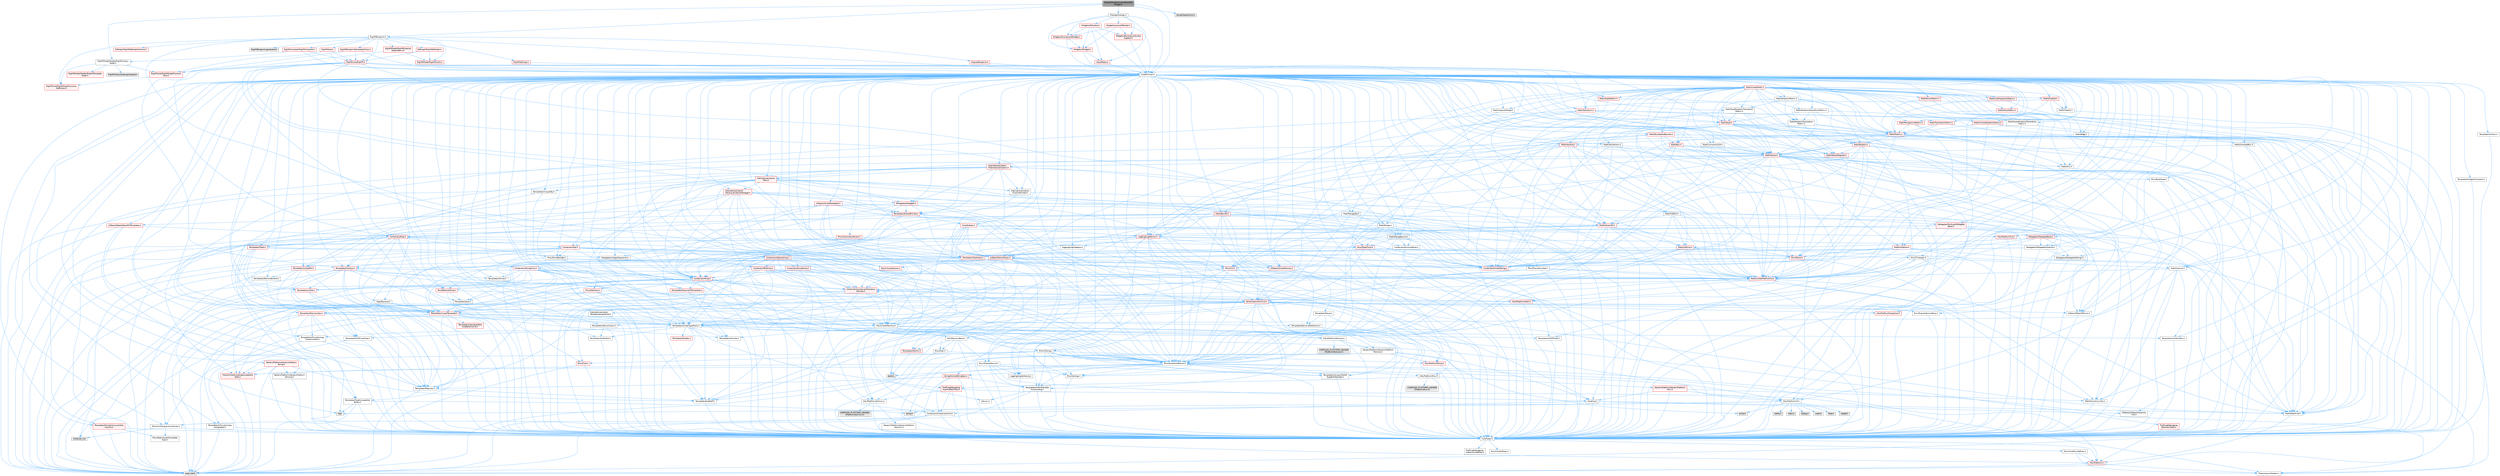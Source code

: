 digraph "SRigVMGraphFunctionBulkEditWidget.h"
{
 // INTERACTIVE_SVG=YES
 // LATEX_PDF_SIZE
  bgcolor="transparent";
  edge [fontname=Helvetica,fontsize=10,labelfontname=Helvetica,labelfontsize=10];
  node [fontname=Helvetica,fontsize=10,shape=box,height=0.2,width=0.4];
  Node1 [id="Node000001",label="SRigVMGraphFunctionBulkEdit\lWidget.h",height=0.2,width=0.4,color="gray40", fillcolor="grey60", style="filled", fontcolor="black",tooltip=" "];
  Node1 -> Node2 [id="edge1_Node000001_Node000002",color="steelblue1",style="solid",tooltip=" "];
  Node2 [id="Node000002",label="CoreMinimal.h",height=0.2,width=0.4,color="grey40", fillcolor="white", style="filled",URL="$d7/d67/CoreMinimal_8h.html",tooltip=" "];
  Node2 -> Node3 [id="edge2_Node000002_Node000003",color="steelblue1",style="solid",tooltip=" "];
  Node3 [id="Node000003",label="CoreTypes.h",height=0.2,width=0.4,color="grey40", fillcolor="white", style="filled",URL="$dc/dec/CoreTypes_8h.html",tooltip=" "];
  Node3 -> Node4 [id="edge3_Node000003_Node000004",color="steelblue1",style="solid",tooltip=" "];
  Node4 [id="Node000004",label="HAL/Platform.h",height=0.2,width=0.4,color="red", fillcolor="#FFF0F0", style="filled",URL="$d9/dd0/Platform_8h.html",tooltip=" "];
  Node4 -> Node7 [id="edge4_Node000004_Node000007",color="steelblue1",style="solid",tooltip=" "];
  Node7 [id="Node000007",label="type_traits",height=0.2,width=0.4,color="grey60", fillcolor="#E0E0E0", style="filled",tooltip=" "];
  Node4 -> Node8 [id="edge5_Node000004_Node000008",color="steelblue1",style="solid",tooltip=" "];
  Node8 [id="Node000008",label="PreprocessorHelpers.h",height=0.2,width=0.4,color="grey40", fillcolor="white", style="filled",URL="$db/ddb/PreprocessorHelpers_8h.html",tooltip=" "];
  Node3 -> Node14 [id="edge6_Node000003_Node000014",color="steelblue1",style="solid",tooltip=" "];
  Node14 [id="Node000014",label="ProfilingDebugging\l/UMemoryDefines.h",height=0.2,width=0.4,color="grey40", fillcolor="white", style="filled",URL="$d2/da2/UMemoryDefines_8h.html",tooltip=" "];
  Node3 -> Node15 [id="edge7_Node000003_Node000015",color="steelblue1",style="solid",tooltip=" "];
  Node15 [id="Node000015",label="Misc/CoreMiscDefines.h",height=0.2,width=0.4,color="grey40", fillcolor="white", style="filled",URL="$da/d38/CoreMiscDefines_8h.html",tooltip=" "];
  Node15 -> Node4 [id="edge8_Node000015_Node000004",color="steelblue1",style="solid",tooltip=" "];
  Node15 -> Node8 [id="edge9_Node000015_Node000008",color="steelblue1",style="solid",tooltip=" "];
  Node3 -> Node16 [id="edge10_Node000003_Node000016",color="steelblue1",style="solid",tooltip=" "];
  Node16 [id="Node000016",label="Misc/CoreDefines.h",height=0.2,width=0.4,color="grey40", fillcolor="white", style="filled",URL="$d3/dd2/CoreDefines_8h.html",tooltip=" "];
  Node2 -> Node17 [id="edge11_Node000002_Node000017",color="steelblue1",style="solid",tooltip=" "];
  Node17 [id="Node000017",label="CoreFwd.h",height=0.2,width=0.4,color="grey40", fillcolor="white", style="filled",URL="$d1/d1e/CoreFwd_8h.html",tooltip=" "];
  Node17 -> Node3 [id="edge12_Node000017_Node000003",color="steelblue1",style="solid",tooltip=" "];
  Node17 -> Node18 [id="edge13_Node000017_Node000018",color="steelblue1",style="solid",tooltip=" "];
  Node18 [id="Node000018",label="Containers/ContainersFwd.h",height=0.2,width=0.4,color="grey40", fillcolor="white", style="filled",URL="$d4/d0a/ContainersFwd_8h.html",tooltip=" "];
  Node18 -> Node4 [id="edge14_Node000018_Node000004",color="steelblue1",style="solid",tooltip=" "];
  Node18 -> Node3 [id="edge15_Node000018_Node000003",color="steelblue1",style="solid",tooltip=" "];
  Node18 -> Node19 [id="edge16_Node000018_Node000019",color="steelblue1",style="solid",tooltip=" "];
  Node19 [id="Node000019",label="Traits/IsContiguousContainer.h",height=0.2,width=0.4,color="grey40", fillcolor="white", style="filled",URL="$d5/d3c/IsContiguousContainer_8h.html",tooltip=" "];
  Node19 -> Node3 [id="edge17_Node000019_Node000003",color="steelblue1",style="solid",tooltip=" "];
  Node19 -> Node20 [id="edge18_Node000019_Node000020",color="steelblue1",style="solid",tooltip=" "];
  Node20 [id="Node000020",label="Misc/StaticAssertComplete\lType.h",height=0.2,width=0.4,color="grey40", fillcolor="white", style="filled",URL="$d5/d4e/StaticAssertCompleteType_8h.html",tooltip=" "];
  Node19 -> Node21 [id="edge19_Node000019_Node000021",color="steelblue1",style="solid",tooltip=" "];
  Node21 [id="Node000021",label="initializer_list",height=0.2,width=0.4,color="grey60", fillcolor="#E0E0E0", style="filled",tooltip=" "];
  Node17 -> Node22 [id="edge20_Node000017_Node000022",color="steelblue1",style="solid",tooltip=" "];
  Node22 [id="Node000022",label="Math/MathFwd.h",height=0.2,width=0.4,color="grey40", fillcolor="white", style="filled",URL="$d2/d10/MathFwd_8h.html",tooltip=" "];
  Node22 -> Node4 [id="edge21_Node000022_Node000004",color="steelblue1",style="solid",tooltip=" "];
  Node17 -> Node23 [id="edge22_Node000017_Node000023",color="steelblue1",style="solid",tooltip=" "];
  Node23 [id="Node000023",label="UObject/UObjectHierarchy\lFwd.h",height=0.2,width=0.4,color="grey40", fillcolor="white", style="filled",URL="$d3/d13/UObjectHierarchyFwd_8h.html",tooltip=" "];
  Node2 -> Node23 [id="edge23_Node000002_Node000023",color="steelblue1",style="solid",tooltip=" "];
  Node2 -> Node18 [id="edge24_Node000002_Node000018",color="steelblue1",style="solid",tooltip=" "];
  Node2 -> Node24 [id="edge25_Node000002_Node000024",color="steelblue1",style="solid",tooltip=" "];
  Node24 [id="Node000024",label="Misc/VarArgs.h",height=0.2,width=0.4,color="grey40", fillcolor="white", style="filled",URL="$d5/d6f/VarArgs_8h.html",tooltip=" "];
  Node24 -> Node3 [id="edge26_Node000024_Node000003",color="steelblue1",style="solid",tooltip=" "];
  Node2 -> Node25 [id="edge27_Node000002_Node000025",color="steelblue1",style="solid",tooltip=" "];
  Node25 [id="Node000025",label="Logging/LogVerbosity.h",height=0.2,width=0.4,color="grey40", fillcolor="white", style="filled",URL="$d2/d8f/LogVerbosity_8h.html",tooltip=" "];
  Node25 -> Node3 [id="edge28_Node000025_Node000003",color="steelblue1",style="solid",tooltip=" "];
  Node2 -> Node26 [id="edge29_Node000002_Node000026",color="steelblue1",style="solid",tooltip=" "];
  Node26 [id="Node000026",label="Misc/OutputDevice.h",height=0.2,width=0.4,color="grey40", fillcolor="white", style="filled",URL="$d7/d32/OutputDevice_8h.html",tooltip=" "];
  Node26 -> Node17 [id="edge30_Node000026_Node000017",color="steelblue1",style="solid",tooltip=" "];
  Node26 -> Node3 [id="edge31_Node000026_Node000003",color="steelblue1",style="solid",tooltip=" "];
  Node26 -> Node25 [id="edge32_Node000026_Node000025",color="steelblue1",style="solid",tooltip=" "];
  Node26 -> Node24 [id="edge33_Node000026_Node000024",color="steelblue1",style="solid",tooltip=" "];
  Node26 -> Node27 [id="edge34_Node000026_Node000027",color="steelblue1",style="solid",tooltip=" "];
  Node27 [id="Node000027",label="Templates/IsArrayOrRefOf\lTypeByPredicate.h",height=0.2,width=0.4,color="grey40", fillcolor="white", style="filled",URL="$d6/da1/IsArrayOrRefOfTypeByPredicate_8h.html",tooltip=" "];
  Node27 -> Node3 [id="edge35_Node000027_Node000003",color="steelblue1",style="solid",tooltip=" "];
  Node26 -> Node28 [id="edge36_Node000026_Node000028",color="steelblue1",style="solid",tooltip=" "];
  Node28 [id="Node000028",label="Templates/IsValidVariadic\lFunctionArg.h",height=0.2,width=0.4,color="grey40", fillcolor="white", style="filled",URL="$d0/dc8/IsValidVariadicFunctionArg_8h.html",tooltip=" "];
  Node28 -> Node3 [id="edge37_Node000028_Node000003",color="steelblue1",style="solid",tooltip=" "];
  Node28 -> Node29 [id="edge38_Node000028_Node000029",color="steelblue1",style="solid",tooltip=" "];
  Node29 [id="Node000029",label="IsEnum.h",height=0.2,width=0.4,color="grey40", fillcolor="white", style="filled",URL="$d4/de5/IsEnum_8h.html",tooltip=" "];
  Node28 -> Node7 [id="edge39_Node000028_Node000007",color="steelblue1",style="solid",tooltip=" "];
  Node26 -> Node30 [id="edge40_Node000026_Node000030",color="steelblue1",style="solid",tooltip=" "];
  Node30 [id="Node000030",label="Traits/IsCharEncodingCompatible\lWith.h",height=0.2,width=0.4,color="red", fillcolor="#FFF0F0", style="filled",URL="$df/dd1/IsCharEncodingCompatibleWith_8h.html",tooltip=" "];
  Node30 -> Node7 [id="edge41_Node000030_Node000007",color="steelblue1",style="solid",tooltip=" "];
  Node2 -> Node32 [id="edge42_Node000002_Node000032",color="steelblue1",style="solid",tooltip=" "];
  Node32 [id="Node000032",label="HAL/PlatformCrt.h",height=0.2,width=0.4,color="grey40", fillcolor="white", style="filled",URL="$d8/d75/PlatformCrt_8h.html",tooltip=" "];
  Node32 -> Node33 [id="edge43_Node000032_Node000033",color="steelblue1",style="solid",tooltip=" "];
  Node33 [id="Node000033",label="new",height=0.2,width=0.4,color="grey60", fillcolor="#E0E0E0", style="filled",tooltip=" "];
  Node32 -> Node34 [id="edge44_Node000032_Node000034",color="steelblue1",style="solid",tooltip=" "];
  Node34 [id="Node000034",label="wchar.h",height=0.2,width=0.4,color="grey60", fillcolor="#E0E0E0", style="filled",tooltip=" "];
  Node32 -> Node35 [id="edge45_Node000032_Node000035",color="steelblue1",style="solid",tooltip=" "];
  Node35 [id="Node000035",label="stddef.h",height=0.2,width=0.4,color="grey60", fillcolor="#E0E0E0", style="filled",tooltip=" "];
  Node32 -> Node36 [id="edge46_Node000032_Node000036",color="steelblue1",style="solid",tooltip=" "];
  Node36 [id="Node000036",label="stdlib.h",height=0.2,width=0.4,color="grey60", fillcolor="#E0E0E0", style="filled",tooltip=" "];
  Node32 -> Node37 [id="edge47_Node000032_Node000037",color="steelblue1",style="solid",tooltip=" "];
  Node37 [id="Node000037",label="stdio.h",height=0.2,width=0.4,color="grey60", fillcolor="#E0E0E0", style="filled",tooltip=" "];
  Node32 -> Node38 [id="edge48_Node000032_Node000038",color="steelblue1",style="solid",tooltip=" "];
  Node38 [id="Node000038",label="stdarg.h",height=0.2,width=0.4,color="grey60", fillcolor="#E0E0E0", style="filled",tooltip=" "];
  Node32 -> Node39 [id="edge49_Node000032_Node000039",color="steelblue1",style="solid",tooltip=" "];
  Node39 [id="Node000039",label="math.h",height=0.2,width=0.4,color="grey60", fillcolor="#E0E0E0", style="filled",tooltip=" "];
  Node32 -> Node40 [id="edge50_Node000032_Node000040",color="steelblue1",style="solid",tooltip=" "];
  Node40 [id="Node000040",label="float.h",height=0.2,width=0.4,color="grey60", fillcolor="#E0E0E0", style="filled",tooltip=" "];
  Node32 -> Node41 [id="edge51_Node000032_Node000041",color="steelblue1",style="solid",tooltip=" "];
  Node41 [id="Node000041",label="string.h",height=0.2,width=0.4,color="grey60", fillcolor="#E0E0E0", style="filled",tooltip=" "];
  Node2 -> Node42 [id="edge52_Node000002_Node000042",color="steelblue1",style="solid",tooltip=" "];
  Node42 [id="Node000042",label="HAL/PlatformMisc.h",height=0.2,width=0.4,color="grey40", fillcolor="white", style="filled",URL="$d0/df5/PlatformMisc_8h.html",tooltip=" "];
  Node42 -> Node3 [id="edge53_Node000042_Node000003",color="steelblue1",style="solid",tooltip=" "];
  Node42 -> Node43 [id="edge54_Node000042_Node000043",color="steelblue1",style="solid",tooltip=" "];
  Node43 [id="Node000043",label="GenericPlatform/GenericPlatform\lMisc.h",height=0.2,width=0.4,color="red", fillcolor="#FFF0F0", style="filled",URL="$db/d9a/GenericPlatformMisc_8h.html",tooltip=" "];
  Node43 -> Node17 [id="edge55_Node000043_Node000017",color="steelblue1",style="solid",tooltip=" "];
  Node43 -> Node3 [id="edge56_Node000043_Node000003",color="steelblue1",style="solid",tooltip=" "];
  Node43 -> Node32 [id="edge57_Node000043_Node000032",color="steelblue1",style="solid",tooltip=" "];
  Node43 -> Node47 [id="edge58_Node000043_Node000047",color="steelblue1",style="solid",tooltip=" "];
  Node47 [id="Node000047",label="Math/NumericLimits.h",height=0.2,width=0.4,color="grey40", fillcolor="white", style="filled",URL="$df/d1b/NumericLimits_8h.html",tooltip=" "];
  Node47 -> Node3 [id="edge59_Node000047_Node000003",color="steelblue1",style="solid",tooltip=" "];
  Node42 -> Node52 [id="edge60_Node000042_Node000052",color="steelblue1",style="solid",tooltip=" "];
  Node52 [id="Node000052",label="COMPILED_PLATFORM_HEADER\l(PlatformMisc.h)",height=0.2,width=0.4,color="grey60", fillcolor="#E0E0E0", style="filled",tooltip=" "];
  Node42 -> Node53 [id="edge61_Node000042_Node000053",color="steelblue1",style="solid",tooltip=" "];
  Node53 [id="Node000053",label="ProfilingDebugging\l/CpuProfilerTrace.h",height=0.2,width=0.4,color="red", fillcolor="#FFF0F0", style="filled",URL="$da/dcb/CpuProfilerTrace_8h.html",tooltip=" "];
  Node53 -> Node3 [id="edge62_Node000053_Node000003",color="steelblue1",style="solid",tooltip=" "];
  Node53 -> Node18 [id="edge63_Node000053_Node000018",color="steelblue1",style="solid",tooltip=" "];
  Node53 -> Node54 [id="edge64_Node000053_Node000054",color="steelblue1",style="solid",tooltip=" "];
  Node54 [id="Node000054",label="HAL/PlatformAtomics.h",height=0.2,width=0.4,color="grey40", fillcolor="white", style="filled",URL="$d3/d36/PlatformAtomics_8h.html",tooltip=" "];
  Node54 -> Node3 [id="edge65_Node000054_Node000003",color="steelblue1",style="solid",tooltip=" "];
  Node54 -> Node55 [id="edge66_Node000054_Node000055",color="steelblue1",style="solid",tooltip=" "];
  Node55 [id="Node000055",label="GenericPlatform/GenericPlatform\lAtomics.h",height=0.2,width=0.4,color="grey40", fillcolor="white", style="filled",URL="$da/d72/GenericPlatformAtomics_8h.html",tooltip=" "];
  Node55 -> Node3 [id="edge67_Node000055_Node000003",color="steelblue1",style="solid",tooltip=" "];
  Node54 -> Node56 [id="edge68_Node000054_Node000056",color="steelblue1",style="solid",tooltip=" "];
  Node56 [id="Node000056",label="COMPILED_PLATFORM_HEADER\l(PlatformAtomics.h)",height=0.2,width=0.4,color="grey60", fillcolor="#E0E0E0", style="filled",tooltip=" "];
  Node53 -> Node8 [id="edge69_Node000053_Node000008",color="steelblue1",style="solid",tooltip=" "];
  Node2 -> Node61 [id="edge70_Node000002_Node000061",color="steelblue1",style="solid",tooltip=" "];
  Node61 [id="Node000061",label="Misc/AssertionMacros.h",height=0.2,width=0.4,color="grey40", fillcolor="white", style="filled",URL="$d0/dfa/AssertionMacros_8h.html",tooltip=" "];
  Node61 -> Node3 [id="edge71_Node000061_Node000003",color="steelblue1",style="solid",tooltip=" "];
  Node61 -> Node4 [id="edge72_Node000061_Node000004",color="steelblue1",style="solid",tooltip=" "];
  Node61 -> Node42 [id="edge73_Node000061_Node000042",color="steelblue1",style="solid",tooltip=" "];
  Node61 -> Node8 [id="edge74_Node000061_Node000008",color="steelblue1",style="solid",tooltip=" "];
  Node61 -> Node62 [id="edge75_Node000061_Node000062",color="steelblue1",style="solid",tooltip=" "];
  Node62 [id="Node000062",label="Templates/EnableIf.h",height=0.2,width=0.4,color="grey40", fillcolor="white", style="filled",URL="$d7/d60/EnableIf_8h.html",tooltip=" "];
  Node62 -> Node3 [id="edge76_Node000062_Node000003",color="steelblue1",style="solid",tooltip=" "];
  Node61 -> Node27 [id="edge77_Node000061_Node000027",color="steelblue1",style="solid",tooltip=" "];
  Node61 -> Node28 [id="edge78_Node000061_Node000028",color="steelblue1",style="solid",tooltip=" "];
  Node61 -> Node30 [id="edge79_Node000061_Node000030",color="steelblue1",style="solid",tooltip=" "];
  Node61 -> Node24 [id="edge80_Node000061_Node000024",color="steelblue1",style="solid",tooltip=" "];
  Node61 -> Node63 [id="edge81_Node000061_Node000063",color="steelblue1",style="solid",tooltip=" "];
  Node63 [id="Node000063",label="String/FormatStringSan.h",height=0.2,width=0.4,color="red", fillcolor="#FFF0F0", style="filled",URL="$d3/d8b/FormatStringSan_8h.html",tooltip=" "];
  Node63 -> Node7 [id="edge82_Node000063_Node000007",color="steelblue1",style="solid",tooltip=" "];
  Node63 -> Node3 [id="edge83_Node000063_Node000003",color="steelblue1",style="solid",tooltip=" "];
  Node63 -> Node64 [id="edge84_Node000063_Node000064",color="steelblue1",style="solid",tooltip=" "];
  Node64 [id="Node000064",label="Templates/Requires.h",height=0.2,width=0.4,color="grey40", fillcolor="white", style="filled",URL="$dc/d96/Requires_8h.html",tooltip=" "];
  Node64 -> Node62 [id="edge85_Node000064_Node000062",color="steelblue1",style="solid",tooltip=" "];
  Node64 -> Node7 [id="edge86_Node000064_Node000007",color="steelblue1",style="solid",tooltip=" "];
  Node63 -> Node28 [id="edge87_Node000063_Node000028",color="steelblue1",style="solid",tooltip=" "];
  Node63 -> Node18 [id="edge88_Node000063_Node000018",color="steelblue1",style="solid",tooltip=" "];
  Node61 -> Node69 [id="edge89_Node000061_Node000069",color="steelblue1",style="solid",tooltip=" "];
  Node69 [id="Node000069",label="atomic",height=0.2,width=0.4,color="grey60", fillcolor="#E0E0E0", style="filled",tooltip=" "];
  Node2 -> Node70 [id="edge90_Node000002_Node000070",color="steelblue1",style="solid",tooltip=" "];
  Node70 [id="Node000070",label="Templates/IsPointer.h",height=0.2,width=0.4,color="grey40", fillcolor="white", style="filled",URL="$d7/d05/IsPointer_8h.html",tooltip=" "];
  Node70 -> Node3 [id="edge91_Node000070_Node000003",color="steelblue1",style="solid",tooltip=" "];
  Node2 -> Node71 [id="edge92_Node000002_Node000071",color="steelblue1",style="solid",tooltip=" "];
  Node71 [id="Node000071",label="HAL/PlatformMemory.h",height=0.2,width=0.4,color="grey40", fillcolor="white", style="filled",URL="$de/d68/PlatformMemory_8h.html",tooltip=" "];
  Node71 -> Node3 [id="edge93_Node000071_Node000003",color="steelblue1",style="solid",tooltip=" "];
  Node71 -> Node72 [id="edge94_Node000071_Node000072",color="steelblue1",style="solid",tooltip=" "];
  Node72 [id="Node000072",label="GenericPlatform/GenericPlatform\lMemory.h",height=0.2,width=0.4,color="grey40", fillcolor="white", style="filled",URL="$dd/d22/GenericPlatformMemory_8h.html",tooltip=" "];
  Node72 -> Node17 [id="edge95_Node000072_Node000017",color="steelblue1",style="solid",tooltip=" "];
  Node72 -> Node3 [id="edge96_Node000072_Node000003",color="steelblue1",style="solid",tooltip=" "];
  Node72 -> Node73 [id="edge97_Node000072_Node000073",color="steelblue1",style="solid",tooltip=" "];
  Node73 [id="Node000073",label="HAL/PlatformString.h",height=0.2,width=0.4,color="red", fillcolor="#FFF0F0", style="filled",URL="$db/db5/PlatformString_8h.html",tooltip=" "];
  Node73 -> Node3 [id="edge98_Node000073_Node000003",color="steelblue1",style="solid",tooltip=" "];
  Node72 -> Node41 [id="edge99_Node000072_Node000041",color="steelblue1",style="solid",tooltip=" "];
  Node72 -> Node34 [id="edge100_Node000072_Node000034",color="steelblue1",style="solid",tooltip=" "];
  Node71 -> Node75 [id="edge101_Node000071_Node000075",color="steelblue1",style="solid",tooltip=" "];
  Node75 [id="Node000075",label="COMPILED_PLATFORM_HEADER\l(PlatformMemory.h)",height=0.2,width=0.4,color="grey60", fillcolor="#E0E0E0", style="filled",tooltip=" "];
  Node2 -> Node54 [id="edge102_Node000002_Node000054",color="steelblue1",style="solid",tooltip=" "];
  Node2 -> Node76 [id="edge103_Node000002_Node000076",color="steelblue1",style="solid",tooltip=" "];
  Node76 [id="Node000076",label="Misc/Exec.h",height=0.2,width=0.4,color="grey40", fillcolor="white", style="filled",URL="$de/ddb/Exec_8h.html",tooltip=" "];
  Node76 -> Node3 [id="edge104_Node000076_Node000003",color="steelblue1",style="solid",tooltip=" "];
  Node76 -> Node61 [id="edge105_Node000076_Node000061",color="steelblue1",style="solid",tooltip=" "];
  Node2 -> Node77 [id="edge106_Node000002_Node000077",color="steelblue1",style="solid",tooltip=" "];
  Node77 [id="Node000077",label="HAL/MemoryBase.h",height=0.2,width=0.4,color="grey40", fillcolor="white", style="filled",URL="$d6/d9f/MemoryBase_8h.html",tooltip=" "];
  Node77 -> Node3 [id="edge107_Node000077_Node000003",color="steelblue1",style="solid",tooltip=" "];
  Node77 -> Node54 [id="edge108_Node000077_Node000054",color="steelblue1",style="solid",tooltip=" "];
  Node77 -> Node32 [id="edge109_Node000077_Node000032",color="steelblue1",style="solid",tooltip=" "];
  Node77 -> Node76 [id="edge110_Node000077_Node000076",color="steelblue1",style="solid",tooltip=" "];
  Node77 -> Node26 [id="edge111_Node000077_Node000026",color="steelblue1",style="solid",tooltip=" "];
  Node77 -> Node78 [id="edge112_Node000077_Node000078",color="steelblue1",style="solid",tooltip=" "];
  Node78 [id="Node000078",label="Templates/Atomic.h",height=0.2,width=0.4,color="red", fillcolor="#FFF0F0", style="filled",URL="$d3/d91/Atomic_8h.html",tooltip=" "];
  Node78 -> Node69 [id="edge113_Node000078_Node000069",color="steelblue1",style="solid",tooltip=" "];
  Node2 -> Node87 [id="edge114_Node000002_Node000087",color="steelblue1",style="solid",tooltip=" "];
  Node87 [id="Node000087",label="HAL/UnrealMemory.h",height=0.2,width=0.4,color="grey40", fillcolor="white", style="filled",URL="$d9/d96/UnrealMemory_8h.html",tooltip=" "];
  Node87 -> Node3 [id="edge115_Node000087_Node000003",color="steelblue1",style="solid",tooltip=" "];
  Node87 -> Node72 [id="edge116_Node000087_Node000072",color="steelblue1",style="solid",tooltip=" "];
  Node87 -> Node77 [id="edge117_Node000087_Node000077",color="steelblue1",style="solid",tooltip=" "];
  Node87 -> Node71 [id="edge118_Node000087_Node000071",color="steelblue1",style="solid",tooltip=" "];
  Node87 -> Node88 [id="edge119_Node000087_Node000088",color="steelblue1",style="solid",tooltip=" "];
  Node88 [id="Node000088",label="ProfilingDebugging\l/MemoryTrace.h",height=0.2,width=0.4,color="red", fillcolor="#FFF0F0", style="filled",URL="$da/dd7/MemoryTrace_8h.html",tooltip=" "];
  Node88 -> Node4 [id="edge120_Node000088_Node000004",color="steelblue1",style="solid",tooltip=" "];
  Node87 -> Node70 [id="edge121_Node000087_Node000070",color="steelblue1",style="solid",tooltip=" "];
  Node2 -> Node89 [id="edge122_Node000002_Node000089",color="steelblue1",style="solid",tooltip=" "];
  Node89 [id="Node000089",label="Templates/IsArithmetic.h",height=0.2,width=0.4,color="grey40", fillcolor="white", style="filled",URL="$d2/d5d/IsArithmetic_8h.html",tooltip=" "];
  Node89 -> Node3 [id="edge123_Node000089_Node000003",color="steelblue1",style="solid",tooltip=" "];
  Node2 -> Node83 [id="edge124_Node000002_Node000083",color="steelblue1",style="solid",tooltip=" "];
  Node83 [id="Node000083",label="Templates/AndOrNot.h",height=0.2,width=0.4,color="grey40", fillcolor="white", style="filled",URL="$db/d0a/AndOrNot_8h.html",tooltip=" "];
  Node83 -> Node3 [id="edge125_Node000083_Node000003",color="steelblue1",style="solid",tooltip=" "];
  Node2 -> Node90 [id="edge126_Node000002_Node000090",color="steelblue1",style="solid",tooltip=" "];
  Node90 [id="Node000090",label="Templates/IsPODType.h",height=0.2,width=0.4,color="grey40", fillcolor="white", style="filled",URL="$d7/db1/IsPODType_8h.html",tooltip=" "];
  Node90 -> Node3 [id="edge127_Node000090_Node000003",color="steelblue1",style="solid",tooltip=" "];
  Node2 -> Node91 [id="edge128_Node000002_Node000091",color="steelblue1",style="solid",tooltip=" "];
  Node91 [id="Node000091",label="Templates/IsUECoreType.h",height=0.2,width=0.4,color="grey40", fillcolor="white", style="filled",URL="$d1/db8/IsUECoreType_8h.html",tooltip=" "];
  Node91 -> Node3 [id="edge129_Node000091_Node000003",color="steelblue1",style="solid",tooltip=" "];
  Node91 -> Node7 [id="edge130_Node000091_Node000007",color="steelblue1",style="solid",tooltip=" "];
  Node2 -> Node84 [id="edge131_Node000002_Node000084",color="steelblue1",style="solid",tooltip=" "];
  Node84 [id="Node000084",label="Templates/IsTriviallyCopy\lConstructible.h",height=0.2,width=0.4,color="grey40", fillcolor="white", style="filled",URL="$d3/d78/IsTriviallyCopyConstructible_8h.html",tooltip=" "];
  Node84 -> Node3 [id="edge132_Node000084_Node000003",color="steelblue1",style="solid",tooltip=" "];
  Node84 -> Node7 [id="edge133_Node000084_Node000007",color="steelblue1",style="solid",tooltip=" "];
  Node2 -> Node92 [id="edge134_Node000002_Node000092",color="steelblue1",style="solid",tooltip=" "];
  Node92 [id="Node000092",label="Templates/UnrealTypeTraits.h",height=0.2,width=0.4,color="grey40", fillcolor="white", style="filled",URL="$d2/d2d/UnrealTypeTraits_8h.html",tooltip=" "];
  Node92 -> Node3 [id="edge135_Node000092_Node000003",color="steelblue1",style="solid",tooltip=" "];
  Node92 -> Node70 [id="edge136_Node000092_Node000070",color="steelblue1",style="solid",tooltip=" "];
  Node92 -> Node61 [id="edge137_Node000092_Node000061",color="steelblue1",style="solid",tooltip=" "];
  Node92 -> Node83 [id="edge138_Node000092_Node000083",color="steelblue1",style="solid",tooltip=" "];
  Node92 -> Node62 [id="edge139_Node000092_Node000062",color="steelblue1",style="solid",tooltip=" "];
  Node92 -> Node89 [id="edge140_Node000092_Node000089",color="steelblue1",style="solid",tooltip=" "];
  Node92 -> Node29 [id="edge141_Node000092_Node000029",color="steelblue1",style="solid",tooltip=" "];
  Node92 -> Node93 [id="edge142_Node000092_Node000093",color="steelblue1",style="solid",tooltip=" "];
  Node93 [id="Node000093",label="Templates/Models.h",height=0.2,width=0.4,color="red", fillcolor="#FFF0F0", style="filled",URL="$d3/d0c/Models_8h.html",tooltip=" "];
  Node92 -> Node90 [id="edge143_Node000092_Node000090",color="steelblue1",style="solid",tooltip=" "];
  Node92 -> Node91 [id="edge144_Node000092_Node000091",color="steelblue1",style="solid",tooltip=" "];
  Node92 -> Node84 [id="edge145_Node000092_Node000084",color="steelblue1",style="solid",tooltip=" "];
  Node2 -> Node62 [id="edge146_Node000002_Node000062",color="steelblue1",style="solid",tooltip=" "];
  Node2 -> Node94 [id="edge147_Node000002_Node000094",color="steelblue1",style="solid",tooltip=" "];
  Node94 [id="Node000094",label="Templates/RemoveReference.h",height=0.2,width=0.4,color="grey40", fillcolor="white", style="filled",URL="$da/dbe/RemoveReference_8h.html",tooltip=" "];
  Node94 -> Node3 [id="edge148_Node000094_Node000003",color="steelblue1",style="solid",tooltip=" "];
  Node2 -> Node95 [id="edge149_Node000002_Node000095",color="steelblue1",style="solid",tooltip=" "];
  Node95 [id="Node000095",label="Templates/IntegralConstant.h",height=0.2,width=0.4,color="grey40", fillcolor="white", style="filled",URL="$db/d1b/IntegralConstant_8h.html",tooltip=" "];
  Node95 -> Node3 [id="edge150_Node000095_Node000003",color="steelblue1",style="solid",tooltip=" "];
  Node2 -> Node96 [id="edge151_Node000002_Node000096",color="steelblue1",style="solid",tooltip=" "];
  Node96 [id="Node000096",label="Templates/IsClass.h",height=0.2,width=0.4,color="grey40", fillcolor="white", style="filled",URL="$db/dcb/IsClass_8h.html",tooltip=" "];
  Node96 -> Node3 [id="edge152_Node000096_Node000003",color="steelblue1",style="solid",tooltip=" "];
  Node2 -> Node97 [id="edge153_Node000002_Node000097",color="steelblue1",style="solid",tooltip=" "];
  Node97 [id="Node000097",label="Templates/TypeCompatible\lBytes.h",height=0.2,width=0.4,color="grey40", fillcolor="white", style="filled",URL="$df/d0a/TypeCompatibleBytes_8h.html",tooltip=" "];
  Node97 -> Node3 [id="edge154_Node000097_Node000003",color="steelblue1",style="solid",tooltip=" "];
  Node97 -> Node41 [id="edge155_Node000097_Node000041",color="steelblue1",style="solid",tooltip=" "];
  Node97 -> Node33 [id="edge156_Node000097_Node000033",color="steelblue1",style="solid",tooltip=" "];
  Node97 -> Node7 [id="edge157_Node000097_Node000007",color="steelblue1",style="solid",tooltip=" "];
  Node2 -> Node19 [id="edge158_Node000002_Node000019",color="steelblue1",style="solid",tooltip=" "];
  Node2 -> Node98 [id="edge159_Node000002_Node000098",color="steelblue1",style="solid",tooltip=" "];
  Node98 [id="Node000098",label="Templates/UnrealTemplate.h",height=0.2,width=0.4,color="red", fillcolor="#FFF0F0", style="filled",URL="$d4/d24/UnrealTemplate_8h.html",tooltip=" "];
  Node98 -> Node3 [id="edge160_Node000098_Node000003",color="steelblue1",style="solid",tooltip=" "];
  Node98 -> Node70 [id="edge161_Node000098_Node000070",color="steelblue1",style="solid",tooltip=" "];
  Node98 -> Node87 [id="edge162_Node000098_Node000087",color="steelblue1",style="solid",tooltip=" "];
  Node98 -> Node99 [id="edge163_Node000098_Node000099",color="steelblue1",style="solid",tooltip=" "];
  Node99 [id="Node000099",label="Templates/CopyQualifiers\lAndRefsFromTo.h",height=0.2,width=0.4,color="red", fillcolor="#FFF0F0", style="filled",URL="$d3/db3/CopyQualifiersAndRefsFromTo_8h.html",tooltip=" "];
  Node98 -> Node92 [id="edge164_Node000098_Node000092",color="steelblue1",style="solid",tooltip=" "];
  Node98 -> Node94 [id="edge165_Node000098_Node000094",color="steelblue1",style="solid",tooltip=" "];
  Node98 -> Node64 [id="edge166_Node000098_Node000064",color="steelblue1",style="solid",tooltip=" "];
  Node98 -> Node97 [id="edge167_Node000098_Node000097",color="steelblue1",style="solid",tooltip=" "];
  Node98 -> Node19 [id="edge168_Node000098_Node000019",color="steelblue1",style="solid",tooltip=" "];
  Node98 -> Node7 [id="edge169_Node000098_Node000007",color="steelblue1",style="solid",tooltip=" "];
  Node2 -> Node47 [id="edge170_Node000002_Node000047",color="steelblue1",style="solid",tooltip=" "];
  Node2 -> Node102 [id="edge171_Node000002_Node000102",color="steelblue1",style="solid",tooltip=" "];
  Node102 [id="Node000102",label="HAL/PlatformMath.h",height=0.2,width=0.4,color="red", fillcolor="#FFF0F0", style="filled",URL="$dc/d53/PlatformMath_8h.html",tooltip=" "];
  Node102 -> Node3 [id="edge172_Node000102_Node000003",color="steelblue1",style="solid",tooltip=" "];
  Node2 -> Node85 [id="edge173_Node000002_Node000085",color="steelblue1",style="solid",tooltip=" "];
  Node85 [id="Node000085",label="Templates/IsTriviallyCopy\lAssignable.h",height=0.2,width=0.4,color="grey40", fillcolor="white", style="filled",URL="$d2/df2/IsTriviallyCopyAssignable_8h.html",tooltip=" "];
  Node85 -> Node3 [id="edge174_Node000085_Node000003",color="steelblue1",style="solid",tooltip=" "];
  Node85 -> Node7 [id="edge175_Node000085_Node000007",color="steelblue1",style="solid",tooltip=" "];
  Node2 -> Node110 [id="edge176_Node000002_Node000110",color="steelblue1",style="solid",tooltip=" "];
  Node110 [id="Node000110",label="Templates/MemoryOps.h",height=0.2,width=0.4,color="red", fillcolor="#FFF0F0", style="filled",URL="$db/dea/MemoryOps_8h.html",tooltip=" "];
  Node110 -> Node3 [id="edge177_Node000110_Node000003",color="steelblue1",style="solid",tooltip=" "];
  Node110 -> Node87 [id="edge178_Node000110_Node000087",color="steelblue1",style="solid",tooltip=" "];
  Node110 -> Node85 [id="edge179_Node000110_Node000085",color="steelblue1",style="solid",tooltip=" "];
  Node110 -> Node84 [id="edge180_Node000110_Node000084",color="steelblue1",style="solid",tooltip=" "];
  Node110 -> Node64 [id="edge181_Node000110_Node000064",color="steelblue1",style="solid",tooltip=" "];
  Node110 -> Node92 [id="edge182_Node000110_Node000092",color="steelblue1",style="solid",tooltip=" "];
  Node110 -> Node33 [id="edge183_Node000110_Node000033",color="steelblue1",style="solid",tooltip=" "];
  Node110 -> Node7 [id="edge184_Node000110_Node000007",color="steelblue1",style="solid",tooltip=" "];
  Node2 -> Node111 [id="edge185_Node000002_Node000111",color="steelblue1",style="solid",tooltip=" "];
  Node111 [id="Node000111",label="Containers/ContainerAllocation\lPolicies.h",height=0.2,width=0.4,color="red", fillcolor="#FFF0F0", style="filled",URL="$d7/dff/ContainerAllocationPolicies_8h.html",tooltip=" "];
  Node111 -> Node3 [id="edge186_Node000111_Node000003",color="steelblue1",style="solid",tooltip=" "];
  Node111 -> Node111 [id="edge187_Node000111_Node000111",color="steelblue1",style="solid",tooltip=" "];
  Node111 -> Node102 [id="edge188_Node000111_Node000102",color="steelblue1",style="solid",tooltip=" "];
  Node111 -> Node87 [id="edge189_Node000111_Node000087",color="steelblue1",style="solid",tooltip=" "];
  Node111 -> Node47 [id="edge190_Node000111_Node000047",color="steelblue1",style="solid",tooltip=" "];
  Node111 -> Node61 [id="edge191_Node000111_Node000061",color="steelblue1",style="solid",tooltip=" "];
  Node111 -> Node110 [id="edge192_Node000111_Node000110",color="steelblue1",style="solid",tooltip=" "];
  Node111 -> Node97 [id="edge193_Node000111_Node000097",color="steelblue1",style="solid",tooltip=" "];
  Node111 -> Node7 [id="edge194_Node000111_Node000007",color="steelblue1",style="solid",tooltip=" "];
  Node2 -> Node114 [id="edge195_Node000002_Node000114",color="steelblue1",style="solid",tooltip=" "];
  Node114 [id="Node000114",label="Templates/IsEnumClass.h",height=0.2,width=0.4,color="grey40", fillcolor="white", style="filled",URL="$d7/d15/IsEnumClass_8h.html",tooltip=" "];
  Node114 -> Node3 [id="edge196_Node000114_Node000003",color="steelblue1",style="solid",tooltip=" "];
  Node114 -> Node83 [id="edge197_Node000114_Node000083",color="steelblue1",style="solid",tooltip=" "];
  Node2 -> Node115 [id="edge198_Node000002_Node000115",color="steelblue1",style="solid",tooltip=" "];
  Node115 [id="Node000115",label="HAL/PlatformProperties.h",height=0.2,width=0.4,color="red", fillcolor="#FFF0F0", style="filled",URL="$d9/db0/PlatformProperties_8h.html",tooltip=" "];
  Node115 -> Node3 [id="edge199_Node000115_Node000003",color="steelblue1",style="solid",tooltip=" "];
  Node2 -> Node118 [id="edge200_Node000002_Node000118",color="steelblue1",style="solid",tooltip=" "];
  Node118 [id="Node000118",label="Misc/EngineVersionBase.h",height=0.2,width=0.4,color="grey40", fillcolor="white", style="filled",URL="$d5/d2b/EngineVersionBase_8h.html",tooltip=" "];
  Node118 -> Node3 [id="edge201_Node000118_Node000003",color="steelblue1",style="solid",tooltip=" "];
  Node2 -> Node119 [id="edge202_Node000002_Node000119",color="steelblue1",style="solid",tooltip=" "];
  Node119 [id="Node000119",label="Internationalization\l/TextNamespaceFwd.h",height=0.2,width=0.4,color="grey40", fillcolor="white", style="filled",URL="$d8/d97/TextNamespaceFwd_8h.html",tooltip=" "];
  Node119 -> Node3 [id="edge203_Node000119_Node000003",color="steelblue1",style="solid",tooltip=" "];
  Node2 -> Node120 [id="edge204_Node000002_Node000120",color="steelblue1",style="solid",tooltip=" "];
  Node120 [id="Node000120",label="Serialization/Archive.h",height=0.2,width=0.4,color="red", fillcolor="#FFF0F0", style="filled",URL="$d7/d3b/Archive_8h.html",tooltip=" "];
  Node120 -> Node17 [id="edge205_Node000120_Node000017",color="steelblue1",style="solid",tooltip=" "];
  Node120 -> Node3 [id="edge206_Node000120_Node000003",color="steelblue1",style="solid",tooltip=" "];
  Node120 -> Node115 [id="edge207_Node000120_Node000115",color="steelblue1",style="solid",tooltip=" "];
  Node120 -> Node119 [id="edge208_Node000120_Node000119",color="steelblue1",style="solid",tooltip=" "];
  Node120 -> Node22 [id="edge209_Node000120_Node000022",color="steelblue1",style="solid",tooltip=" "];
  Node120 -> Node61 [id="edge210_Node000120_Node000061",color="steelblue1",style="solid",tooltip=" "];
  Node120 -> Node118 [id="edge211_Node000120_Node000118",color="steelblue1",style="solid",tooltip=" "];
  Node120 -> Node24 [id="edge212_Node000120_Node000024",color="steelblue1",style="solid",tooltip=" "];
  Node120 -> Node62 [id="edge213_Node000120_Node000062",color="steelblue1",style="solid",tooltip=" "];
  Node120 -> Node27 [id="edge214_Node000120_Node000027",color="steelblue1",style="solid",tooltip=" "];
  Node120 -> Node114 [id="edge215_Node000120_Node000114",color="steelblue1",style="solid",tooltip=" "];
  Node120 -> Node28 [id="edge216_Node000120_Node000028",color="steelblue1",style="solid",tooltip=" "];
  Node120 -> Node98 [id="edge217_Node000120_Node000098",color="steelblue1",style="solid",tooltip=" "];
  Node120 -> Node30 [id="edge218_Node000120_Node000030",color="steelblue1",style="solid",tooltip=" "];
  Node120 -> Node123 [id="edge219_Node000120_Node000123",color="steelblue1",style="solid",tooltip=" "];
  Node123 [id="Node000123",label="UObject/ObjectVersion.h",height=0.2,width=0.4,color="grey40", fillcolor="white", style="filled",URL="$da/d63/ObjectVersion_8h.html",tooltip=" "];
  Node123 -> Node3 [id="edge220_Node000123_Node000003",color="steelblue1",style="solid",tooltip=" "];
  Node2 -> Node124 [id="edge221_Node000002_Node000124",color="steelblue1",style="solid",tooltip=" "];
  Node124 [id="Node000124",label="Templates/Less.h",height=0.2,width=0.4,color="grey40", fillcolor="white", style="filled",URL="$de/dc8/Less_8h.html",tooltip=" "];
  Node124 -> Node3 [id="edge222_Node000124_Node000003",color="steelblue1",style="solid",tooltip=" "];
  Node124 -> Node98 [id="edge223_Node000124_Node000098",color="steelblue1",style="solid",tooltip=" "];
  Node2 -> Node125 [id="edge224_Node000002_Node000125",color="steelblue1",style="solid",tooltip=" "];
  Node125 [id="Node000125",label="Templates/Sorting.h",height=0.2,width=0.4,color="red", fillcolor="#FFF0F0", style="filled",URL="$d3/d9e/Sorting_8h.html",tooltip=" "];
  Node125 -> Node3 [id="edge225_Node000125_Node000003",color="steelblue1",style="solid",tooltip=" "];
  Node125 -> Node102 [id="edge226_Node000125_Node000102",color="steelblue1",style="solid",tooltip=" "];
  Node125 -> Node124 [id="edge227_Node000125_Node000124",color="steelblue1",style="solid",tooltip=" "];
  Node2 -> Node136 [id="edge228_Node000002_Node000136",color="steelblue1",style="solid",tooltip=" "];
  Node136 [id="Node000136",label="Misc/Char.h",height=0.2,width=0.4,color="red", fillcolor="#FFF0F0", style="filled",URL="$d0/d58/Char_8h.html",tooltip=" "];
  Node136 -> Node3 [id="edge229_Node000136_Node000003",color="steelblue1",style="solid",tooltip=" "];
  Node136 -> Node7 [id="edge230_Node000136_Node000007",color="steelblue1",style="solid",tooltip=" "];
  Node2 -> Node139 [id="edge231_Node000002_Node000139",color="steelblue1",style="solid",tooltip=" "];
  Node139 [id="Node000139",label="GenericPlatform/GenericPlatform\lStricmp.h",height=0.2,width=0.4,color="grey40", fillcolor="white", style="filled",URL="$d2/d86/GenericPlatformStricmp_8h.html",tooltip=" "];
  Node139 -> Node3 [id="edge232_Node000139_Node000003",color="steelblue1",style="solid",tooltip=" "];
  Node2 -> Node140 [id="edge233_Node000002_Node000140",color="steelblue1",style="solid",tooltip=" "];
  Node140 [id="Node000140",label="GenericPlatform/GenericPlatform\lString.h",height=0.2,width=0.4,color="red", fillcolor="#FFF0F0", style="filled",URL="$dd/d20/GenericPlatformString_8h.html",tooltip=" "];
  Node140 -> Node3 [id="edge234_Node000140_Node000003",color="steelblue1",style="solid",tooltip=" "];
  Node140 -> Node139 [id="edge235_Node000140_Node000139",color="steelblue1",style="solid",tooltip=" "];
  Node140 -> Node62 [id="edge236_Node000140_Node000062",color="steelblue1",style="solid",tooltip=" "];
  Node140 -> Node30 [id="edge237_Node000140_Node000030",color="steelblue1",style="solid",tooltip=" "];
  Node140 -> Node7 [id="edge238_Node000140_Node000007",color="steelblue1",style="solid",tooltip=" "];
  Node2 -> Node73 [id="edge239_Node000002_Node000073",color="steelblue1",style="solid",tooltip=" "];
  Node2 -> Node143 [id="edge240_Node000002_Node000143",color="steelblue1",style="solid",tooltip=" "];
  Node143 [id="Node000143",label="Misc/CString.h",height=0.2,width=0.4,color="grey40", fillcolor="white", style="filled",URL="$d2/d49/CString_8h.html",tooltip=" "];
  Node143 -> Node3 [id="edge241_Node000143_Node000003",color="steelblue1",style="solid",tooltip=" "];
  Node143 -> Node32 [id="edge242_Node000143_Node000032",color="steelblue1",style="solid",tooltip=" "];
  Node143 -> Node73 [id="edge243_Node000143_Node000073",color="steelblue1",style="solid",tooltip=" "];
  Node143 -> Node61 [id="edge244_Node000143_Node000061",color="steelblue1",style="solid",tooltip=" "];
  Node143 -> Node136 [id="edge245_Node000143_Node000136",color="steelblue1",style="solid",tooltip=" "];
  Node143 -> Node24 [id="edge246_Node000143_Node000024",color="steelblue1",style="solid",tooltip=" "];
  Node143 -> Node27 [id="edge247_Node000143_Node000027",color="steelblue1",style="solid",tooltip=" "];
  Node143 -> Node28 [id="edge248_Node000143_Node000028",color="steelblue1",style="solid",tooltip=" "];
  Node143 -> Node30 [id="edge249_Node000143_Node000030",color="steelblue1",style="solid",tooltip=" "];
  Node2 -> Node144 [id="edge250_Node000002_Node000144",color="steelblue1",style="solid",tooltip=" "];
  Node144 [id="Node000144",label="Misc/Crc.h",height=0.2,width=0.4,color="red", fillcolor="#FFF0F0", style="filled",URL="$d4/dd2/Crc_8h.html",tooltip=" "];
  Node144 -> Node3 [id="edge251_Node000144_Node000003",color="steelblue1",style="solid",tooltip=" "];
  Node144 -> Node73 [id="edge252_Node000144_Node000073",color="steelblue1",style="solid",tooltip=" "];
  Node144 -> Node61 [id="edge253_Node000144_Node000061",color="steelblue1",style="solid",tooltip=" "];
  Node144 -> Node143 [id="edge254_Node000144_Node000143",color="steelblue1",style="solid",tooltip=" "];
  Node144 -> Node136 [id="edge255_Node000144_Node000136",color="steelblue1",style="solid",tooltip=" "];
  Node144 -> Node92 [id="edge256_Node000144_Node000092",color="steelblue1",style="solid",tooltip=" "];
  Node2 -> Node135 [id="edge257_Node000002_Node000135",color="steelblue1",style="solid",tooltip=" "];
  Node135 [id="Node000135",label="Math/UnrealMathUtility.h",height=0.2,width=0.4,color="red", fillcolor="#FFF0F0", style="filled",URL="$db/db8/UnrealMathUtility_8h.html",tooltip=" "];
  Node135 -> Node3 [id="edge258_Node000135_Node000003",color="steelblue1",style="solid",tooltip=" "];
  Node135 -> Node61 [id="edge259_Node000135_Node000061",color="steelblue1",style="solid",tooltip=" "];
  Node135 -> Node102 [id="edge260_Node000135_Node000102",color="steelblue1",style="solid",tooltip=" "];
  Node135 -> Node22 [id="edge261_Node000135_Node000022",color="steelblue1",style="solid",tooltip=" "];
  Node135 -> Node64 [id="edge262_Node000135_Node000064",color="steelblue1",style="solid",tooltip=" "];
  Node2 -> Node145 [id="edge263_Node000002_Node000145",color="steelblue1",style="solid",tooltip=" "];
  Node145 [id="Node000145",label="Containers/UnrealString.h",height=0.2,width=0.4,color="red", fillcolor="#FFF0F0", style="filled",URL="$d5/dba/UnrealString_8h.html",tooltip=" "];
  Node2 -> Node149 [id="edge264_Node000002_Node000149",color="steelblue1",style="solid",tooltip=" "];
  Node149 [id="Node000149",label="Containers/Array.h",height=0.2,width=0.4,color="red", fillcolor="#FFF0F0", style="filled",URL="$df/dd0/Array_8h.html",tooltip=" "];
  Node149 -> Node3 [id="edge265_Node000149_Node000003",color="steelblue1",style="solid",tooltip=" "];
  Node149 -> Node61 [id="edge266_Node000149_Node000061",color="steelblue1",style="solid",tooltip=" "];
  Node149 -> Node87 [id="edge267_Node000149_Node000087",color="steelblue1",style="solid",tooltip=" "];
  Node149 -> Node92 [id="edge268_Node000149_Node000092",color="steelblue1",style="solid",tooltip=" "];
  Node149 -> Node98 [id="edge269_Node000149_Node000098",color="steelblue1",style="solid",tooltip=" "];
  Node149 -> Node111 [id="edge270_Node000149_Node000111",color="steelblue1",style="solid",tooltip=" "];
  Node149 -> Node120 [id="edge271_Node000149_Node000120",color="steelblue1",style="solid",tooltip=" "];
  Node149 -> Node128 [id="edge272_Node000149_Node000128",color="steelblue1",style="solid",tooltip=" "];
  Node128 [id="Node000128",label="Templates/Invoke.h",height=0.2,width=0.4,color="red", fillcolor="#FFF0F0", style="filled",URL="$d7/deb/Invoke_8h.html",tooltip=" "];
  Node128 -> Node3 [id="edge273_Node000128_Node000003",color="steelblue1",style="solid",tooltip=" "];
  Node128 -> Node98 [id="edge274_Node000128_Node000098",color="steelblue1",style="solid",tooltip=" "];
  Node128 -> Node7 [id="edge275_Node000128_Node000007",color="steelblue1",style="solid",tooltip=" "];
  Node149 -> Node124 [id="edge276_Node000149_Node000124",color="steelblue1",style="solid",tooltip=" "];
  Node149 -> Node64 [id="edge277_Node000149_Node000064",color="steelblue1",style="solid",tooltip=" "];
  Node149 -> Node125 [id="edge278_Node000149_Node000125",color="steelblue1",style="solid",tooltip=" "];
  Node149 -> Node172 [id="edge279_Node000149_Node000172",color="steelblue1",style="solid",tooltip=" "];
  Node172 [id="Node000172",label="Templates/AlignmentTemplates.h",height=0.2,width=0.4,color="red", fillcolor="#FFF0F0", style="filled",URL="$dd/d32/AlignmentTemplates_8h.html",tooltip=" "];
  Node172 -> Node3 [id="edge280_Node000172_Node000003",color="steelblue1",style="solid",tooltip=" "];
  Node172 -> Node70 [id="edge281_Node000172_Node000070",color="steelblue1",style="solid",tooltip=" "];
  Node149 -> Node7 [id="edge282_Node000149_Node000007",color="steelblue1",style="solid",tooltip=" "];
  Node2 -> Node173 [id="edge283_Node000002_Node000173",color="steelblue1",style="solid",tooltip=" "];
  Node173 [id="Node000173",label="Misc/FrameNumber.h",height=0.2,width=0.4,color="grey40", fillcolor="white", style="filled",URL="$dd/dbd/FrameNumber_8h.html",tooltip=" "];
  Node173 -> Node3 [id="edge284_Node000173_Node000003",color="steelblue1",style="solid",tooltip=" "];
  Node173 -> Node47 [id="edge285_Node000173_Node000047",color="steelblue1",style="solid",tooltip=" "];
  Node173 -> Node135 [id="edge286_Node000173_Node000135",color="steelblue1",style="solid",tooltip=" "];
  Node173 -> Node62 [id="edge287_Node000173_Node000062",color="steelblue1",style="solid",tooltip=" "];
  Node173 -> Node92 [id="edge288_Node000173_Node000092",color="steelblue1",style="solid",tooltip=" "];
  Node2 -> Node174 [id="edge289_Node000002_Node000174",color="steelblue1",style="solid",tooltip=" "];
  Node174 [id="Node000174",label="Misc/Timespan.h",height=0.2,width=0.4,color="grey40", fillcolor="white", style="filled",URL="$da/dd9/Timespan_8h.html",tooltip=" "];
  Node174 -> Node3 [id="edge290_Node000174_Node000003",color="steelblue1",style="solid",tooltip=" "];
  Node174 -> Node175 [id="edge291_Node000174_Node000175",color="steelblue1",style="solid",tooltip=" "];
  Node175 [id="Node000175",label="Math/Interval.h",height=0.2,width=0.4,color="grey40", fillcolor="white", style="filled",URL="$d1/d55/Interval_8h.html",tooltip=" "];
  Node175 -> Node3 [id="edge292_Node000175_Node000003",color="steelblue1",style="solid",tooltip=" "];
  Node175 -> Node89 [id="edge293_Node000175_Node000089",color="steelblue1",style="solid",tooltip=" "];
  Node175 -> Node92 [id="edge294_Node000175_Node000092",color="steelblue1",style="solid",tooltip=" "];
  Node175 -> Node47 [id="edge295_Node000175_Node000047",color="steelblue1",style="solid",tooltip=" "];
  Node175 -> Node135 [id="edge296_Node000175_Node000135",color="steelblue1",style="solid",tooltip=" "];
  Node174 -> Node135 [id="edge297_Node000174_Node000135",color="steelblue1",style="solid",tooltip=" "];
  Node174 -> Node61 [id="edge298_Node000174_Node000061",color="steelblue1",style="solid",tooltip=" "];
  Node2 -> Node176 [id="edge299_Node000002_Node000176",color="steelblue1",style="solid",tooltip=" "];
  Node176 [id="Node000176",label="Containers/StringConv.h",height=0.2,width=0.4,color="red", fillcolor="#FFF0F0", style="filled",URL="$d3/ddf/StringConv_8h.html",tooltip=" "];
  Node176 -> Node3 [id="edge300_Node000176_Node000003",color="steelblue1",style="solid",tooltip=" "];
  Node176 -> Node61 [id="edge301_Node000176_Node000061",color="steelblue1",style="solid",tooltip=" "];
  Node176 -> Node111 [id="edge302_Node000176_Node000111",color="steelblue1",style="solid",tooltip=" "];
  Node176 -> Node149 [id="edge303_Node000176_Node000149",color="steelblue1",style="solid",tooltip=" "];
  Node176 -> Node143 [id="edge304_Node000176_Node000143",color="steelblue1",style="solid",tooltip=" "];
  Node176 -> Node177 [id="edge305_Node000176_Node000177",color="steelblue1",style="solid",tooltip=" "];
  Node177 [id="Node000177",label="Templates/IsArray.h",height=0.2,width=0.4,color="grey40", fillcolor="white", style="filled",URL="$d8/d8d/IsArray_8h.html",tooltip=" "];
  Node177 -> Node3 [id="edge306_Node000177_Node000003",color="steelblue1",style="solid",tooltip=" "];
  Node176 -> Node98 [id="edge307_Node000176_Node000098",color="steelblue1",style="solid",tooltip=" "];
  Node176 -> Node92 [id="edge308_Node000176_Node000092",color="steelblue1",style="solid",tooltip=" "];
  Node176 -> Node30 [id="edge309_Node000176_Node000030",color="steelblue1",style="solid",tooltip=" "];
  Node176 -> Node19 [id="edge310_Node000176_Node000019",color="steelblue1",style="solid",tooltip=" "];
  Node176 -> Node7 [id="edge311_Node000176_Node000007",color="steelblue1",style="solid",tooltip=" "];
  Node2 -> Node178 [id="edge312_Node000002_Node000178",color="steelblue1",style="solid",tooltip=" "];
  Node178 [id="Node000178",label="UObject/UnrealNames.h",height=0.2,width=0.4,color="red", fillcolor="#FFF0F0", style="filled",URL="$d8/db1/UnrealNames_8h.html",tooltip=" "];
  Node178 -> Node3 [id="edge313_Node000178_Node000003",color="steelblue1",style="solid",tooltip=" "];
  Node2 -> Node180 [id="edge314_Node000002_Node000180",color="steelblue1",style="solid",tooltip=" "];
  Node180 [id="Node000180",label="UObject/NameTypes.h",height=0.2,width=0.4,color="red", fillcolor="#FFF0F0", style="filled",URL="$d6/d35/NameTypes_8h.html",tooltip=" "];
  Node180 -> Node3 [id="edge315_Node000180_Node000003",color="steelblue1",style="solid",tooltip=" "];
  Node180 -> Node61 [id="edge316_Node000180_Node000061",color="steelblue1",style="solid",tooltip=" "];
  Node180 -> Node87 [id="edge317_Node000180_Node000087",color="steelblue1",style="solid",tooltip=" "];
  Node180 -> Node92 [id="edge318_Node000180_Node000092",color="steelblue1",style="solid",tooltip=" "];
  Node180 -> Node98 [id="edge319_Node000180_Node000098",color="steelblue1",style="solid",tooltip=" "];
  Node180 -> Node145 [id="edge320_Node000180_Node000145",color="steelblue1",style="solid",tooltip=" "];
  Node180 -> Node181 [id="edge321_Node000180_Node000181",color="steelblue1",style="solid",tooltip=" "];
  Node181 [id="Node000181",label="HAL/CriticalSection.h",height=0.2,width=0.4,color="red", fillcolor="#FFF0F0", style="filled",URL="$d6/d90/CriticalSection_8h.html",tooltip=" "];
  Node180 -> Node176 [id="edge322_Node000180_Node000176",color="steelblue1",style="solid",tooltip=" "];
  Node180 -> Node178 [id="edge323_Node000180_Node000178",color="steelblue1",style="solid",tooltip=" "];
  Node180 -> Node78 [id="edge324_Node000180_Node000078",color="steelblue1",style="solid",tooltip=" "];
  Node2 -> Node188 [id="edge325_Node000002_Node000188",color="steelblue1",style="solid",tooltip=" "];
  Node188 [id="Node000188",label="Misc/Parse.h",height=0.2,width=0.4,color="red", fillcolor="#FFF0F0", style="filled",URL="$dc/d71/Parse_8h.html",tooltip=" "];
  Node188 -> Node145 [id="edge326_Node000188_Node000145",color="steelblue1",style="solid",tooltip=" "];
  Node188 -> Node3 [id="edge327_Node000188_Node000003",color="steelblue1",style="solid",tooltip=" "];
  Node188 -> Node32 [id="edge328_Node000188_Node000032",color="steelblue1",style="solid",tooltip=" "];
  Node188 -> Node189 [id="edge329_Node000188_Node000189",color="steelblue1",style="solid",tooltip=" "];
  Node189 [id="Node000189",label="Templates/Function.h",height=0.2,width=0.4,color="red", fillcolor="#FFF0F0", style="filled",URL="$df/df5/Function_8h.html",tooltip=" "];
  Node189 -> Node3 [id="edge330_Node000189_Node000003",color="steelblue1",style="solid",tooltip=" "];
  Node189 -> Node61 [id="edge331_Node000189_Node000061",color="steelblue1",style="solid",tooltip=" "];
  Node189 -> Node87 [id="edge332_Node000189_Node000087",color="steelblue1",style="solid",tooltip=" "];
  Node189 -> Node92 [id="edge333_Node000189_Node000092",color="steelblue1",style="solid",tooltip=" "];
  Node189 -> Node128 [id="edge334_Node000189_Node000128",color="steelblue1",style="solid",tooltip=" "];
  Node189 -> Node98 [id="edge335_Node000189_Node000098",color="steelblue1",style="solid",tooltip=" "];
  Node189 -> Node64 [id="edge336_Node000189_Node000064",color="steelblue1",style="solid",tooltip=" "];
  Node189 -> Node135 [id="edge337_Node000189_Node000135",color="steelblue1",style="solid",tooltip=" "];
  Node189 -> Node33 [id="edge338_Node000189_Node000033",color="steelblue1",style="solid",tooltip=" "];
  Node189 -> Node7 [id="edge339_Node000189_Node000007",color="steelblue1",style="solid",tooltip=" "];
  Node2 -> Node172 [id="edge340_Node000002_Node000172",color="steelblue1",style="solid",tooltip=" "];
  Node2 -> Node191 [id="edge341_Node000002_Node000191",color="steelblue1",style="solid",tooltip=" "];
  Node191 [id="Node000191",label="Misc/StructBuilder.h",height=0.2,width=0.4,color="grey40", fillcolor="white", style="filled",URL="$d9/db3/StructBuilder_8h.html",tooltip=" "];
  Node191 -> Node3 [id="edge342_Node000191_Node000003",color="steelblue1",style="solid",tooltip=" "];
  Node191 -> Node135 [id="edge343_Node000191_Node000135",color="steelblue1",style="solid",tooltip=" "];
  Node191 -> Node172 [id="edge344_Node000191_Node000172",color="steelblue1",style="solid",tooltip=" "];
  Node2 -> Node104 [id="edge345_Node000002_Node000104",color="steelblue1",style="solid",tooltip=" "];
  Node104 [id="Node000104",label="Templates/Decay.h",height=0.2,width=0.4,color="grey40", fillcolor="white", style="filled",URL="$dd/d0f/Decay_8h.html",tooltip=" "];
  Node104 -> Node3 [id="edge346_Node000104_Node000003",color="steelblue1",style="solid",tooltip=" "];
  Node104 -> Node94 [id="edge347_Node000104_Node000094",color="steelblue1",style="solid",tooltip=" "];
  Node104 -> Node7 [id="edge348_Node000104_Node000007",color="steelblue1",style="solid",tooltip=" "];
  Node2 -> Node192 [id="edge349_Node000002_Node000192",color="steelblue1",style="solid",tooltip=" "];
  Node192 [id="Node000192",label="Templates/PointerIsConvertible\lFromTo.h",height=0.2,width=0.4,color="red", fillcolor="#FFF0F0", style="filled",URL="$d6/d65/PointerIsConvertibleFromTo_8h.html",tooltip=" "];
  Node192 -> Node3 [id="edge350_Node000192_Node000003",color="steelblue1",style="solid",tooltip=" "];
  Node192 -> Node20 [id="edge351_Node000192_Node000020",color="steelblue1",style="solid",tooltip=" "];
  Node192 -> Node7 [id="edge352_Node000192_Node000007",color="steelblue1",style="solid",tooltip=" "];
  Node2 -> Node128 [id="edge353_Node000002_Node000128",color="steelblue1",style="solid",tooltip=" "];
  Node2 -> Node189 [id="edge354_Node000002_Node000189",color="steelblue1",style="solid",tooltip=" "];
  Node2 -> Node161 [id="edge355_Node000002_Node000161",color="steelblue1",style="solid",tooltip=" "];
  Node161 [id="Node000161",label="Templates/TypeHash.h",height=0.2,width=0.4,color="red", fillcolor="#FFF0F0", style="filled",URL="$d1/d62/TypeHash_8h.html",tooltip=" "];
  Node161 -> Node3 [id="edge356_Node000161_Node000003",color="steelblue1",style="solid",tooltip=" "];
  Node161 -> Node64 [id="edge357_Node000161_Node000064",color="steelblue1",style="solid",tooltip=" "];
  Node161 -> Node144 [id="edge358_Node000161_Node000144",color="steelblue1",style="solid",tooltip=" "];
  Node161 -> Node7 [id="edge359_Node000161_Node000007",color="steelblue1",style="solid",tooltip=" "];
  Node2 -> Node193 [id="edge360_Node000002_Node000193",color="steelblue1",style="solid",tooltip=" "];
  Node193 [id="Node000193",label="Containers/ScriptArray.h",height=0.2,width=0.4,color="red", fillcolor="#FFF0F0", style="filled",URL="$dc/daf/ScriptArray_8h.html",tooltip=" "];
  Node193 -> Node3 [id="edge361_Node000193_Node000003",color="steelblue1",style="solid",tooltip=" "];
  Node193 -> Node61 [id="edge362_Node000193_Node000061",color="steelblue1",style="solid",tooltip=" "];
  Node193 -> Node87 [id="edge363_Node000193_Node000087",color="steelblue1",style="solid",tooltip=" "];
  Node193 -> Node111 [id="edge364_Node000193_Node000111",color="steelblue1",style="solid",tooltip=" "];
  Node193 -> Node149 [id="edge365_Node000193_Node000149",color="steelblue1",style="solid",tooltip=" "];
  Node193 -> Node21 [id="edge366_Node000193_Node000021",color="steelblue1",style="solid",tooltip=" "];
  Node2 -> Node194 [id="edge367_Node000002_Node000194",color="steelblue1",style="solid",tooltip=" "];
  Node194 [id="Node000194",label="Containers/BitArray.h",height=0.2,width=0.4,color="red", fillcolor="#FFF0F0", style="filled",URL="$d1/de4/BitArray_8h.html",tooltip=" "];
  Node194 -> Node111 [id="edge368_Node000194_Node000111",color="steelblue1",style="solid",tooltip=" "];
  Node194 -> Node3 [id="edge369_Node000194_Node000003",color="steelblue1",style="solid",tooltip=" "];
  Node194 -> Node54 [id="edge370_Node000194_Node000054",color="steelblue1",style="solid",tooltip=" "];
  Node194 -> Node87 [id="edge371_Node000194_Node000087",color="steelblue1",style="solid",tooltip=" "];
  Node194 -> Node135 [id="edge372_Node000194_Node000135",color="steelblue1",style="solid",tooltip=" "];
  Node194 -> Node61 [id="edge373_Node000194_Node000061",color="steelblue1",style="solid",tooltip=" "];
  Node194 -> Node120 [id="edge374_Node000194_Node000120",color="steelblue1",style="solid",tooltip=" "];
  Node194 -> Node62 [id="edge375_Node000194_Node000062",color="steelblue1",style="solid",tooltip=" "];
  Node194 -> Node128 [id="edge376_Node000194_Node000128",color="steelblue1",style="solid",tooltip=" "];
  Node194 -> Node98 [id="edge377_Node000194_Node000098",color="steelblue1",style="solid",tooltip=" "];
  Node194 -> Node92 [id="edge378_Node000194_Node000092",color="steelblue1",style="solid",tooltip=" "];
  Node2 -> Node195 [id="edge379_Node000002_Node000195",color="steelblue1",style="solid",tooltip=" "];
  Node195 [id="Node000195",label="Containers/SparseArray.h",height=0.2,width=0.4,color="red", fillcolor="#FFF0F0", style="filled",URL="$d5/dbf/SparseArray_8h.html",tooltip=" "];
  Node195 -> Node3 [id="edge380_Node000195_Node000003",color="steelblue1",style="solid",tooltip=" "];
  Node195 -> Node61 [id="edge381_Node000195_Node000061",color="steelblue1",style="solid",tooltip=" "];
  Node195 -> Node87 [id="edge382_Node000195_Node000087",color="steelblue1",style="solid",tooltip=" "];
  Node195 -> Node92 [id="edge383_Node000195_Node000092",color="steelblue1",style="solid",tooltip=" "];
  Node195 -> Node98 [id="edge384_Node000195_Node000098",color="steelblue1",style="solid",tooltip=" "];
  Node195 -> Node111 [id="edge385_Node000195_Node000111",color="steelblue1",style="solid",tooltip=" "];
  Node195 -> Node124 [id="edge386_Node000195_Node000124",color="steelblue1",style="solid",tooltip=" "];
  Node195 -> Node149 [id="edge387_Node000195_Node000149",color="steelblue1",style="solid",tooltip=" "];
  Node195 -> Node135 [id="edge388_Node000195_Node000135",color="steelblue1",style="solid",tooltip=" "];
  Node195 -> Node193 [id="edge389_Node000195_Node000193",color="steelblue1",style="solid",tooltip=" "];
  Node195 -> Node194 [id="edge390_Node000195_Node000194",color="steelblue1",style="solid",tooltip=" "];
  Node195 -> Node145 [id="edge391_Node000195_Node000145",color="steelblue1",style="solid",tooltip=" "];
  Node2 -> Node211 [id="edge392_Node000002_Node000211",color="steelblue1",style="solid",tooltip=" "];
  Node211 [id="Node000211",label="Containers/Set.h",height=0.2,width=0.4,color="red", fillcolor="#FFF0F0", style="filled",URL="$d4/d45/Set_8h.html",tooltip=" "];
  Node211 -> Node111 [id="edge393_Node000211_Node000111",color="steelblue1",style="solid",tooltip=" "];
  Node211 -> Node195 [id="edge394_Node000211_Node000195",color="steelblue1",style="solid",tooltip=" "];
  Node211 -> Node18 [id="edge395_Node000211_Node000018",color="steelblue1",style="solid",tooltip=" "];
  Node211 -> Node135 [id="edge396_Node000211_Node000135",color="steelblue1",style="solid",tooltip=" "];
  Node211 -> Node61 [id="edge397_Node000211_Node000061",color="steelblue1",style="solid",tooltip=" "];
  Node211 -> Node191 [id="edge398_Node000211_Node000191",color="steelblue1",style="solid",tooltip=" "];
  Node211 -> Node189 [id="edge399_Node000211_Node000189",color="steelblue1",style="solid",tooltip=" "];
  Node211 -> Node125 [id="edge400_Node000211_Node000125",color="steelblue1",style="solid",tooltip=" "];
  Node211 -> Node161 [id="edge401_Node000211_Node000161",color="steelblue1",style="solid",tooltip=" "];
  Node211 -> Node98 [id="edge402_Node000211_Node000098",color="steelblue1",style="solid",tooltip=" "];
  Node211 -> Node21 [id="edge403_Node000211_Node000021",color="steelblue1",style="solid",tooltip=" "];
  Node211 -> Node7 [id="edge404_Node000211_Node000007",color="steelblue1",style="solid",tooltip=" "];
  Node2 -> Node214 [id="edge405_Node000002_Node000214",color="steelblue1",style="solid",tooltip=" "];
  Node214 [id="Node000214",label="Algo/Reverse.h",height=0.2,width=0.4,color="grey40", fillcolor="white", style="filled",URL="$d5/d93/Reverse_8h.html",tooltip=" "];
  Node214 -> Node3 [id="edge406_Node000214_Node000003",color="steelblue1",style="solid",tooltip=" "];
  Node214 -> Node98 [id="edge407_Node000214_Node000098",color="steelblue1",style="solid",tooltip=" "];
  Node2 -> Node215 [id="edge408_Node000002_Node000215",color="steelblue1",style="solid",tooltip=" "];
  Node215 [id="Node000215",label="Containers/Map.h",height=0.2,width=0.4,color="red", fillcolor="#FFF0F0", style="filled",URL="$df/d79/Map_8h.html",tooltip=" "];
  Node215 -> Node3 [id="edge409_Node000215_Node000003",color="steelblue1",style="solid",tooltip=" "];
  Node215 -> Node214 [id="edge410_Node000215_Node000214",color="steelblue1",style="solid",tooltip=" "];
  Node215 -> Node211 [id="edge411_Node000215_Node000211",color="steelblue1",style="solid",tooltip=" "];
  Node215 -> Node145 [id="edge412_Node000215_Node000145",color="steelblue1",style="solid",tooltip=" "];
  Node215 -> Node61 [id="edge413_Node000215_Node000061",color="steelblue1",style="solid",tooltip=" "];
  Node215 -> Node191 [id="edge414_Node000215_Node000191",color="steelblue1",style="solid",tooltip=" "];
  Node215 -> Node189 [id="edge415_Node000215_Node000189",color="steelblue1",style="solid",tooltip=" "];
  Node215 -> Node125 [id="edge416_Node000215_Node000125",color="steelblue1",style="solid",tooltip=" "];
  Node215 -> Node216 [id="edge417_Node000215_Node000216",color="steelblue1",style="solid",tooltip=" "];
  Node216 [id="Node000216",label="Templates/Tuple.h",height=0.2,width=0.4,color="red", fillcolor="#FFF0F0", style="filled",URL="$d2/d4f/Tuple_8h.html",tooltip=" "];
  Node216 -> Node3 [id="edge418_Node000216_Node000003",color="steelblue1",style="solid",tooltip=" "];
  Node216 -> Node98 [id="edge419_Node000216_Node000098",color="steelblue1",style="solid",tooltip=" "];
  Node216 -> Node217 [id="edge420_Node000216_Node000217",color="steelblue1",style="solid",tooltip=" "];
  Node217 [id="Node000217",label="Delegates/IntegerSequence.h",height=0.2,width=0.4,color="grey40", fillcolor="white", style="filled",URL="$d2/dcc/IntegerSequence_8h.html",tooltip=" "];
  Node217 -> Node3 [id="edge421_Node000217_Node000003",color="steelblue1",style="solid",tooltip=" "];
  Node216 -> Node128 [id="edge422_Node000216_Node000128",color="steelblue1",style="solid",tooltip=" "];
  Node216 -> Node64 [id="edge423_Node000216_Node000064",color="steelblue1",style="solid",tooltip=" "];
  Node216 -> Node161 [id="edge424_Node000216_Node000161",color="steelblue1",style="solid",tooltip=" "];
  Node216 -> Node7 [id="edge425_Node000216_Node000007",color="steelblue1",style="solid",tooltip=" "];
  Node215 -> Node98 [id="edge426_Node000215_Node000098",color="steelblue1",style="solid",tooltip=" "];
  Node215 -> Node92 [id="edge427_Node000215_Node000092",color="steelblue1",style="solid",tooltip=" "];
  Node215 -> Node7 [id="edge428_Node000215_Node000007",color="steelblue1",style="solid",tooltip=" "];
  Node2 -> Node219 [id="edge429_Node000002_Node000219",color="steelblue1",style="solid",tooltip=" "];
  Node219 [id="Node000219",label="Math/IntPoint.h",height=0.2,width=0.4,color="red", fillcolor="#FFF0F0", style="filled",URL="$d3/df7/IntPoint_8h.html",tooltip=" "];
  Node219 -> Node3 [id="edge430_Node000219_Node000003",color="steelblue1",style="solid",tooltip=" "];
  Node219 -> Node61 [id="edge431_Node000219_Node000061",color="steelblue1",style="solid",tooltip=" "];
  Node219 -> Node188 [id="edge432_Node000219_Node000188",color="steelblue1",style="solid",tooltip=" "];
  Node219 -> Node22 [id="edge433_Node000219_Node000022",color="steelblue1",style="solid",tooltip=" "];
  Node219 -> Node135 [id="edge434_Node000219_Node000135",color="steelblue1",style="solid",tooltip=" "];
  Node219 -> Node145 [id="edge435_Node000219_Node000145",color="steelblue1",style="solid",tooltip=" "];
  Node219 -> Node161 [id="edge436_Node000219_Node000161",color="steelblue1",style="solid",tooltip=" "];
  Node2 -> Node221 [id="edge437_Node000002_Node000221",color="steelblue1",style="solid",tooltip=" "];
  Node221 [id="Node000221",label="Math/IntVector.h",height=0.2,width=0.4,color="red", fillcolor="#FFF0F0", style="filled",URL="$d7/d44/IntVector_8h.html",tooltip=" "];
  Node221 -> Node3 [id="edge438_Node000221_Node000003",color="steelblue1",style="solid",tooltip=" "];
  Node221 -> Node144 [id="edge439_Node000221_Node000144",color="steelblue1",style="solid",tooltip=" "];
  Node221 -> Node188 [id="edge440_Node000221_Node000188",color="steelblue1",style="solid",tooltip=" "];
  Node221 -> Node22 [id="edge441_Node000221_Node000022",color="steelblue1",style="solid",tooltip=" "];
  Node221 -> Node135 [id="edge442_Node000221_Node000135",color="steelblue1",style="solid",tooltip=" "];
  Node221 -> Node145 [id="edge443_Node000221_Node000145",color="steelblue1",style="solid",tooltip=" "];
  Node2 -> Node222 [id="edge444_Node000002_Node000222",color="steelblue1",style="solid",tooltip=" "];
  Node222 [id="Node000222",label="Logging/LogCategory.h",height=0.2,width=0.4,color="grey40", fillcolor="white", style="filled",URL="$d9/d36/LogCategory_8h.html",tooltip=" "];
  Node222 -> Node3 [id="edge445_Node000222_Node000003",color="steelblue1",style="solid",tooltip=" "];
  Node222 -> Node25 [id="edge446_Node000222_Node000025",color="steelblue1",style="solid",tooltip=" "];
  Node222 -> Node180 [id="edge447_Node000222_Node000180",color="steelblue1",style="solid",tooltip=" "];
  Node2 -> Node223 [id="edge448_Node000002_Node000223",color="steelblue1",style="solid",tooltip=" "];
  Node223 [id="Node000223",label="Logging/LogMacros.h",height=0.2,width=0.4,color="red", fillcolor="#FFF0F0", style="filled",URL="$d0/d16/LogMacros_8h.html",tooltip=" "];
  Node223 -> Node145 [id="edge449_Node000223_Node000145",color="steelblue1",style="solid",tooltip=" "];
  Node223 -> Node3 [id="edge450_Node000223_Node000003",color="steelblue1",style="solid",tooltip=" "];
  Node223 -> Node8 [id="edge451_Node000223_Node000008",color="steelblue1",style="solid",tooltip=" "];
  Node223 -> Node222 [id="edge452_Node000223_Node000222",color="steelblue1",style="solid",tooltip=" "];
  Node223 -> Node25 [id="edge453_Node000223_Node000025",color="steelblue1",style="solid",tooltip=" "];
  Node223 -> Node61 [id="edge454_Node000223_Node000061",color="steelblue1",style="solid",tooltip=" "];
  Node223 -> Node24 [id="edge455_Node000223_Node000024",color="steelblue1",style="solid",tooltip=" "];
  Node223 -> Node63 [id="edge456_Node000223_Node000063",color="steelblue1",style="solid",tooltip=" "];
  Node223 -> Node62 [id="edge457_Node000223_Node000062",color="steelblue1",style="solid",tooltip=" "];
  Node223 -> Node27 [id="edge458_Node000223_Node000027",color="steelblue1",style="solid",tooltip=" "];
  Node223 -> Node28 [id="edge459_Node000223_Node000028",color="steelblue1",style="solid",tooltip=" "];
  Node223 -> Node30 [id="edge460_Node000223_Node000030",color="steelblue1",style="solid",tooltip=" "];
  Node223 -> Node7 [id="edge461_Node000223_Node000007",color="steelblue1",style="solid",tooltip=" "];
  Node2 -> Node226 [id="edge462_Node000002_Node000226",color="steelblue1",style="solid",tooltip=" "];
  Node226 [id="Node000226",label="Math/Vector2D.h",height=0.2,width=0.4,color="red", fillcolor="#FFF0F0", style="filled",URL="$d3/db0/Vector2D_8h.html",tooltip=" "];
  Node226 -> Node3 [id="edge463_Node000226_Node000003",color="steelblue1",style="solid",tooltip=" "];
  Node226 -> Node22 [id="edge464_Node000226_Node000022",color="steelblue1",style="solid",tooltip=" "];
  Node226 -> Node61 [id="edge465_Node000226_Node000061",color="steelblue1",style="solid",tooltip=" "];
  Node226 -> Node144 [id="edge466_Node000226_Node000144",color="steelblue1",style="solid",tooltip=" "];
  Node226 -> Node135 [id="edge467_Node000226_Node000135",color="steelblue1",style="solid",tooltip=" "];
  Node226 -> Node145 [id="edge468_Node000226_Node000145",color="steelblue1",style="solid",tooltip=" "];
  Node226 -> Node188 [id="edge469_Node000226_Node000188",color="steelblue1",style="solid",tooltip=" "];
  Node226 -> Node219 [id="edge470_Node000226_Node000219",color="steelblue1",style="solid",tooltip=" "];
  Node226 -> Node223 [id="edge471_Node000226_Node000223",color="steelblue1",style="solid",tooltip=" "];
  Node226 -> Node7 [id="edge472_Node000226_Node000007",color="steelblue1",style="solid",tooltip=" "];
  Node2 -> Node230 [id="edge473_Node000002_Node000230",color="steelblue1",style="solid",tooltip=" "];
  Node230 [id="Node000230",label="Math/IntRect.h",height=0.2,width=0.4,color="grey40", fillcolor="white", style="filled",URL="$d7/d53/IntRect_8h.html",tooltip=" "];
  Node230 -> Node3 [id="edge474_Node000230_Node000003",color="steelblue1",style="solid",tooltip=" "];
  Node230 -> Node22 [id="edge475_Node000230_Node000022",color="steelblue1",style="solid",tooltip=" "];
  Node230 -> Node135 [id="edge476_Node000230_Node000135",color="steelblue1",style="solid",tooltip=" "];
  Node230 -> Node145 [id="edge477_Node000230_Node000145",color="steelblue1",style="solid",tooltip=" "];
  Node230 -> Node219 [id="edge478_Node000230_Node000219",color="steelblue1",style="solid",tooltip=" "];
  Node230 -> Node226 [id="edge479_Node000230_Node000226",color="steelblue1",style="solid",tooltip=" "];
  Node2 -> Node231 [id="edge480_Node000002_Node000231",color="steelblue1",style="solid",tooltip=" "];
  Node231 [id="Node000231",label="Misc/ByteSwap.h",height=0.2,width=0.4,color="grey40", fillcolor="white", style="filled",URL="$dc/dd7/ByteSwap_8h.html",tooltip=" "];
  Node231 -> Node3 [id="edge481_Node000231_Node000003",color="steelblue1",style="solid",tooltip=" "];
  Node231 -> Node32 [id="edge482_Node000231_Node000032",color="steelblue1",style="solid",tooltip=" "];
  Node2 -> Node160 [id="edge483_Node000002_Node000160",color="steelblue1",style="solid",tooltip=" "];
  Node160 [id="Node000160",label="Containers/EnumAsByte.h",height=0.2,width=0.4,color="grey40", fillcolor="white", style="filled",URL="$d6/d9a/EnumAsByte_8h.html",tooltip=" "];
  Node160 -> Node3 [id="edge484_Node000160_Node000003",color="steelblue1",style="solid",tooltip=" "];
  Node160 -> Node90 [id="edge485_Node000160_Node000090",color="steelblue1",style="solid",tooltip=" "];
  Node160 -> Node161 [id="edge486_Node000160_Node000161",color="steelblue1",style="solid",tooltip=" "];
  Node2 -> Node232 [id="edge487_Node000002_Node000232",color="steelblue1",style="solid",tooltip=" "];
  Node232 [id="Node000232",label="HAL/PlatformTLS.h",height=0.2,width=0.4,color="red", fillcolor="#FFF0F0", style="filled",URL="$d0/def/PlatformTLS_8h.html",tooltip=" "];
  Node232 -> Node3 [id="edge488_Node000232_Node000003",color="steelblue1",style="solid",tooltip=" "];
  Node2 -> Node235 [id="edge489_Node000002_Node000235",color="steelblue1",style="solid",tooltip=" "];
  Node235 [id="Node000235",label="CoreGlobals.h",height=0.2,width=0.4,color="red", fillcolor="#FFF0F0", style="filled",URL="$d5/d8c/CoreGlobals_8h.html",tooltip=" "];
  Node235 -> Node145 [id="edge490_Node000235_Node000145",color="steelblue1",style="solid",tooltip=" "];
  Node235 -> Node3 [id="edge491_Node000235_Node000003",color="steelblue1",style="solid",tooltip=" "];
  Node235 -> Node232 [id="edge492_Node000235_Node000232",color="steelblue1",style="solid",tooltip=" "];
  Node235 -> Node223 [id="edge493_Node000235_Node000223",color="steelblue1",style="solid",tooltip=" "];
  Node235 -> Node26 [id="edge494_Node000235_Node000026",color="steelblue1",style="solid",tooltip=" "];
  Node235 -> Node53 [id="edge495_Node000235_Node000053",color="steelblue1",style="solid",tooltip=" "];
  Node235 -> Node78 [id="edge496_Node000235_Node000078",color="steelblue1",style="solid",tooltip=" "];
  Node235 -> Node180 [id="edge497_Node000235_Node000180",color="steelblue1",style="solid",tooltip=" "];
  Node235 -> Node69 [id="edge498_Node000235_Node000069",color="steelblue1",style="solid",tooltip=" "];
  Node2 -> Node236 [id="edge499_Node000002_Node000236",color="steelblue1",style="solid",tooltip=" "];
  Node236 [id="Node000236",label="Templates/SharedPointer.h",height=0.2,width=0.4,color="red", fillcolor="#FFF0F0", style="filled",URL="$d2/d17/SharedPointer_8h.html",tooltip=" "];
  Node236 -> Node3 [id="edge500_Node000236_Node000003",color="steelblue1",style="solid",tooltip=" "];
  Node236 -> Node192 [id="edge501_Node000236_Node000192",color="steelblue1",style="solid",tooltip=" "];
  Node236 -> Node61 [id="edge502_Node000236_Node000061",color="steelblue1",style="solid",tooltip=" "];
  Node236 -> Node87 [id="edge503_Node000236_Node000087",color="steelblue1",style="solid",tooltip=" "];
  Node236 -> Node149 [id="edge504_Node000236_Node000149",color="steelblue1",style="solid",tooltip=" "];
  Node236 -> Node215 [id="edge505_Node000236_Node000215",color="steelblue1",style="solid",tooltip=" "];
  Node236 -> Node235 [id="edge506_Node000236_Node000235",color="steelblue1",style="solid",tooltip=" "];
  Node2 -> Node241 [id="edge507_Node000002_Node000241",color="steelblue1",style="solid",tooltip=" "];
  Node241 [id="Node000241",label="Internationalization\l/CulturePointer.h",height=0.2,width=0.4,color="grey40", fillcolor="white", style="filled",URL="$d6/dbe/CulturePointer_8h.html",tooltip=" "];
  Node241 -> Node3 [id="edge508_Node000241_Node000003",color="steelblue1",style="solid",tooltip=" "];
  Node241 -> Node236 [id="edge509_Node000241_Node000236",color="steelblue1",style="solid",tooltip=" "];
  Node2 -> Node242 [id="edge510_Node000002_Node000242",color="steelblue1",style="solid",tooltip=" "];
  Node242 [id="Node000242",label="UObject/WeakObjectPtrTemplates.h",height=0.2,width=0.4,color="red", fillcolor="#FFF0F0", style="filled",URL="$d8/d3b/WeakObjectPtrTemplates_8h.html",tooltip=" "];
  Node242 -> Node3 [id="edge511_Node000242_Node000003",color="steelblue1",style="solid",tooltip=" "];
  Node242 -> Node64 [id="edge512_Node000242_Node000064",color="steelblue1",style="solid",tooltip=" "];
  Node242 -> Node215 [id="edge513_Node000242_Node000215",color="steelblue1",style="solid",tooltip=" "];
  Node242 -> Node7 [id="edge514_Node000242_Node000007",color="steelblue1",style="solid",tooltip=" "];
  Node2 -> Node245 [id="edge515_Node000002_Node000245",color="steelblue1",style="solid",tooltip=" "];
  Node245 [id="Node000245",label="Delegates/DelegateSettings.h",height=0.2,width=0.4,color="grey40", fillcolor="white", style="filled",URL="$d0/d97/DelegateSettings_8h.html",tooltip=" "];
  Node245 -> Node3 [id="edge516_Node000245_Node000003",color="steelblue1",style="solid",tooltip=" "];
  Node2 -> Node246 [id="edge517_Node000002_Node000246",color="steelblue1",style="solid",tooltip=" "];
  Node246 [id="Node000246",label="Delegates/IDelegateInstance.h",height=0.2,width=0.4,color="grey40", fillcolor="white", style="filled",URL="$d2/d10/IDelegateInstance_8h.html",tooltip=" "];
  Node246 -> Node3 [id="edge518_Node000246_Node000003",color="steelblue1",style="solid",tooltip=" "];
  Node246 -> Node161 [id="edge519_Node000246_Node000161",color="steelblue1",style="solid",tooltip=" "];
  Node246 -> Node180 [id="edge520_Node000246_Node000180",color="steelblue1",style="solid",tooltip=" "];
  Node246 -> Node245 [id="edge521_Node000246_Node000245",color="steelblue1",style="solid",tooltip=" "];
  Node2 -> Node247 [id="edge522_Node000002_Node000247",color="steelblue1",style="solid",tooltip=" "];
  Node247 [id="Node000247",label="Delegates/DelegateBase.h",height=0.2,width=0.4,color="red", fillcolor="#FFF0F0", style="filled",URL="$da/d67/DelegateBase_8h.html",tooltip=" "];
  Node247 -> Node3 [id="edge523_Node000247_Node000003",color="steelblue1",style="solid",tooltip=" "];
  Node247 -> Node111 [id="edge524_Node000247_Node000111",color="steelblue1",style="solid",tooltip=" "];
  Node247 -> Node135 [id="edge525_Node000247_Node000135",color="steelblue1",style="solid",tooltip=" "];
  Node247 -> Node180 [id="edge526_Node000247_Node000180",color="steelblue1",style="solid",tooltip=" "];
  Node247 -> Node245 [id="edge527_Node000247_Node000245",color="steelblue1",style="solid",tooltip=" "];
  Node247 -> Node246 [id="edge528_Node000247_Node000246",color="steelblue1",style="solid",tooltip=" "];
  Node2 -> Node255 [id="edge529_Node000002_Node000255",color="steelblue1",style="solid",tooltip=" "];
  Node255 [id="Node000255",label="Delegates/MulticastDelegate\lBase.h",height=0.2,width=0.4,color="red", fillcolor="#FFF0F0", style="filled",URL="$db/d16/MulticastDelegateBase_8h.html",tooltip=" "];
  Node255 -> Node3 [id="edge530_Node000255_Node000003",color="steelblue1",style="solid",tooltip=" "];
  Node255 -> Node111 [id="edge531_Node000255_Node000111",color="steelblue1",style="solid",tooltip=" "];
  Node255 -> Node149 [id="edge532_Node000255_Node000149",color="steelblue1",style="solid",tooltip=" "];
  Node255 -> Node135 [id="edge533_Node000255_Node000135",color="steelblue1",style="solid",tooltip=" "];
  Node255 -> Node246 [id="edge534_Node000255_Node000246",color="steelblue1",style="solid",tooltip=" "];
  Node255 -> Node247 [id="edge535_Node000255_Node000247",color="steelblue1",style="solid",tooltip=" "];
  Node2 -> Node217 [id="edge536_Node000002_Node000217",color="steelblue1",style="solid",tooltip=" "];
  Node2 -> Node216 [id="edge537_Node000002_Node000216",color="steelblue1",style="solid",tooltip=" "];
  Node2 -> Node256 [id="edge538_Node000002_Node000256",color="steelblue1",style="solid",tooltip=" "];
  Node256 [id="Node000256",label="UObject/ScriptDelegates.h",height=0.2,width=0.4,color="red", fillcolor="#FFF0F0", style="filled",URL="$de/d81/ScriptDelegates_8h.html",tooltip=" "];
  Node256 -> Node149 [id="edge539_Node000256_Node000149",color="steelblue1",style="solid",tooltip=" "];
  Node256 -> Node111 [id="edge540_Node000256_Node000111",color="steelblue1",style="solid",tooltip=" "];
  Node256 -> Node145 [id="edge541_Node000256_Node000145",color="steelblue1",style="solid",tooltip=" "];
  Node256 -> Node61 [id="edge542_Node000256_Node000061",color="steelblue1",style="solid",tooltip=" "];
  Node256 -> Node236 [id="edge543_Node000256_Node000236",color="steelblue1",style="solid",tooltip=" "];
  Node256 -> Node161 [id="edge544_Node000256_Node000161",color="steelblue1",style="solid",tooltip=" "];
  Node256 -> Node92 [id="edge545_Node000256_Node000092",color="steelblue1",style="solid",tooltip=" "];
  Node256 -> Node180 [id="edge546_Node000256_Node000180",color="steelblue1",style="solid",tooltip=" "];
  Node2 -> Node258 [id="edge547_Node000002_Node000258",color="steelblue1",style="solid",tooltip=" "];
  Node258 [id="Node000258",label="Delegates/Delegate.h",height=0.2,width=0.4,color="red", fillcolor="#FFF0F0", style="filled",URL="$d4/d80/Delegate_8h.html",tooltip=" "];
  Node258 -> Node3 [id="edge548_Node000258_Node000003",color="steelblue1",style="solid",tooltip=" "];
  Node258 -> Node61 [id="edge549_Node000258_Node000061",color="steelblue1",style="solid",tooltip=" "];
  Node258 -> Node180 [id="edge550_Node000258_Node000180",color="steelblue1",style="solid",tooltip=" "];
  Node258 -> Node236 [id="edge551_Node000258_Node000236",color="steelblue1",style="solid",tooltip=" "];
  Node258 -> Node242 [id="edge552_Node000258_Node000242",color="steelblue1",style="solid",tooltip=" "];
  Node258 -> Node255 [id="edge553_Node000258_Node000255",color="steelblue1",style="solid",tooltip=" "];
  Node258 -> Node217 [id="edge554_Node000258_Node000217",color="steelblue1",style="solid",tooltip=" "];
  Node2 -> Node263 [id="edge555_Node000002_Node000263",color="steelblue1",style="solid",tooltip=" "];
  Node263 [id="Node000263",label="Internationalization\l/TextLocalizationManager.h",height=0.2,width=0.4,color="red", fillcolor="#FFF0F0", style="filled",URL="$d5/d2e/TextLocalizationManager_8h.html",tooltip=" "];
  Node263 -> Node149 [id="edge556_Node000263_Node000149",color="steelblue1",style="solid",tooltip=" "];
  Node263 -> Node111 [id="edge557_Node000263_Node000111",color="steelblue1",style="solid",tooltip=" "];
  Node263 -> Node215 [id="edge558_Node000263_Node000215",color="steelblue1",style="solid",tooltip=" "];
  Node263 -> Node211 [id="edge559_Node000263_Node000211",color="steelblue1",style="solid",tooltip=" "];
  Node263 -> Node145 [id="edge560_Node000263_Node000145",color="steelblue1",style="solid",tooltip=" "];
  Node263 -> Node3 [id="edge561_Node000263_Node000003",color="steelblue1",style="solid",tooltip=" "];
  Node263 -> Node258 [id="edge562_Node000263_Node000258",color="steelblue1",style="solid",tooltip=" "];
  Node263 -> Node181 [id="edge563_Node000263_Node000181",color="steelblue1",style="solid",tooltip=" "];
  Node263 -> Node144 [id="edge564_Node000263_Node000144",color="steelblue1",style="solid",tooltip=" "];
  Node263 -> Node189 [id="edge565_Node000263_Node000189",color="steelblue1",style="solid",tooltip=" "];
  Node263 -> Node236 [id="edge566_Node000263_Node000236",color="steelblue1",style="solid",tooltip=" "];
  Node263 -> Node69 [id="edge567_Node000263_Node000069",color="steelblue1",style="solid",tooltip=" "];
  Node2 -> Node204 [id="edge568_Node000002_Node000204",color="steelblue1",style="solid",tooltip=" "];
  Node204 [id="Node000204",label="Misc/Optional.h",height=0.2,width=0.4,color="red", fillcolor="#FFF0F0", style="filled",URL="$d2/dae/Optional_8h.html",tooltip=" "];
  Node204 -> Node3 [id="edge569_Node000204_Node000003",color="steelblue1",style="solid",tooltip=" "];
  Node204 -> Node61 [id="edge570_Node000204_Node000061",color="steelblue1",style="solid",tooltip=" "];
  Node204 -> Node110 [id="edge571_Node000204_Node000110",color="steelblue1",style="solid",tooltip=" "];
  Node204 -> Node98 [id="edge572_Node000204_Node000098",color="steelblue1",style="solid",tooltip=" "];
  Node204 -> Node120 [id="edge573_Node000204_Node000120",color="steelblue1",style="solid",tooltip=" "];
  Node2 -> Node177 [id="edge574_Node000002_Node000177",color="steelblue1",style="solid",tooltip=" "];
  Node2 -> Node209 [id="edge575_Node000002_Node000209",color="steelblue1",style="solid",tooltip=" "];
  Node209 [id="Node000209",label="Templates/RemoveExtent.h",height=0.2,width=0.4,color="grey40", fillcolor="white", style="filled",URL="$dc/de9/RemoveExtent_8h.html",tooltip=" "];
  Node209 -> Node3 [id="edge576_Node000209_Node000003",color="steelblue1",style="solid",tooltip=" "];
  Node2 -> Node208 [id="edge577_Node000002_Node000208",color="steelblue1",style="solid",tooltip=" "];
  Node208 [id="Node000208",label="Templates/UniquePtr.h",height=0.2,width=0.4,color="red", fillcolor="#FFF0F0", style="filled",URL="$de/d1a/UniquePtr_8h.html",tooltip=" "];
  Node208 -> Node3 [id="edge578_Node000208_Node000003",color="steelblue1",style="solid",tooltip=" "];
  Node208 -> Node98 [id="edge579_Node000208_Node000098",color="steelblue1",style="solid",tooltip=" "];
  Node208 -> Node177 [id="edge580_Node000208_Node000177",color="steelblue1",style="solid",tooltip=" "];
  Node208 -> Node209 [id="edge581_Node000208_Node000209",color="steelblue1",style="solid",tooltip=" "];
  Node208 -> Node64 [id="edge582_Node000208_Node000064",color="steelblue1",style="solid",tooltip=" "];
  Node208 -> Node7 [id="edge583_Node000208_Node000007",color="steelblue1",style="solid",tooltip=" "];
  Node2 -> Node270 [id="edge584_Node000002_Node000270",color="steelblue1",style="solid",tooltip=" "];
  Node270 [id="Node000270",label="Internationalization\l/Text.h",height=0.2,width=0.4,color="red", fillcolor="#FFF0F0", style="filled",URL="$d6/d35/Text_8h.html",tooltip=" "];
  Node270 -> Node3 [id="edge585_Node000270_Node000003",color="steelblue1",style="solid",tooltip=" "];
  Node270 -> Node54 [id="edge586_Node000270_Node000054",color="steelblue1",style="solid",tooltip=" "];
  Node270 -> Node61 [id="edge587_Node000270_Node000061",color="steelblue1",style="solid",tooltip=" "];
  Node270 -> Node92 [id="edge588_Node000270_Node000092",color="steelblue1",style="solid",tooltip=" "];
  Node270 -> Node149 [id="edge589_Node000270_Node000149",color="steelblue1",style="solid",tooltip=" "];
  Node270 -> Node145 [id="edge590_Node000270_Node000145",color="steelblue1",style="solid",tooltip=" "];
  Node270 -> Node160 [id="edge591_Node000270_Node000160",color="steelblue1",style="solid",tooltip=" "];
  Node270 -> Node236 [id="edge592_Node000270_Node000236",color="steelblue1",style="solid",tooltip=" "];
  Node270 -> Node241 [id="edge593_Node000270_Node000241",color="steelblue1",style="solid",tooltip=" "];
  Node270 -> Node263 [id="edge594_Node000270_Node000263",color="steelblue1",style="solid",tooltip=" "];
  Node270 -> Node204 [id="edge595_Node000270_Node000204",color="steelblue1",style="solid",tooltip=" "];
  Node270 -> Node208 [id="edge596_Node000270_Node000208",color="steelblue1",style="solid",tooltip=" "];
  Node270 -> Node64 [id="edge597_Node000270_Node000064",color="steelblue1",style="solid",tooltip=" "];
  Node270 -> Node7 [id="edge598_Node000270_Node000007",color="steelblue1",style="solid",tooltip=" "];
  Node2 -> Node207 [id="edge599_Node000002_Node000207",color="steelblue1",style="solid",tooltip=" "];
  Node207 [id="Node000207",label="Templates/UniqueObj.h",height=0.2,width=0.4,color="grey40", fillcolor="white", style="filled",URL="$da/d95/UniqueObj_8h.html",tooltip=" "];
  Node207 -> Node3 [id="edge600_Node000207_Node000003",color="steelblue1",style="solid",tooltip=" "];
  Node207 -> Node208 [id="edge601_Node000207_Node000208",color="steelblue1",style="solid",tooltip=" "];
  Node2 -> Node276 [id="edge602_Node000002_Node000276",color="steelblue1",style="solid",tooltip=" "];
  Node276 [id="Node000276",label="Internationalization\l/Internationalization.h",height=0.2,width=0.4,color="red", fillcolor="#FFF0F0", style="filled",URL="$da/de4/Internationalization_8h.html",tooltip=" "];
  Node276 -> Node149 [id="edge603_Node000276_Node000149",color="steelblue1",style="solid",tooltip=" "];
  Node276 -> Node145 [id="edge604_Node000276_Node000145",color="steelblue1",style="solid",tooltip=" "];
  Node276 -> Node3 [id="edge605_Node000276_Node000003",color="steelblue1",style="solid",tooltip=" "];
  Node276 -> Node258 [id="edge606_Node000276_Node000258",color="steelblue1",style="solid",tooltip=" "];
  Node276 -> Node241 [id="edge607_Node000276_Node000241",color="steelblue1",style="solid",tooltip=" "];
  Node276 -> Node270 [id="edge608_Node000276_Node000270",color="steelblue1",style="solid",tooltip=" "];
  Node276 -> Node236 [id="edge609_Node000276_Node000236",color="steelblue1",style="solid",tooltip=" "];
  Node276 -> Node216 [id="edge610_Node000276_Node000216",color="steelblue1",style="solid",tooltip=" "];
  Node276 -> Node207 [id="edge611_Node000276_Node000207",color="steelblue1",style="solid",tooltip=" "];
  Node276 -> Node180 [id="edge612_Node000276_Node000180",color="steelblue1",style="solid",tooltip=" "];
  Node2 -> Node277 [id="edge613_Node000002_Node000277",color="steelblue1",style="solid",tooltip=" "];
  Node277 [id="Node000277",label="Math/Vector.h",height=0.2,width=0.4,color="red", fillcolor="#FFF0F0", style="filled",URL="$d6/dbe/Vector_8h.html",tooltip=" "];
  Node277 -> Node3 [id="edge614_Node000277_Node000003",color="steelblue1",style="solid",tooltip=" "];
  Node277 -> Node61 [id="edge615_Node000277_Node000061",color="steelblue1",style="solid",tooltip=" "];
  Node277 -> Node22 [id="edge616_Node000277_Node000022",color="steelblue1",style="solid",tooltip=" "];
  Node277 -> Node47 [id="edge617_Node000277_Node000047",color="steelblue1",style="solid",tooltip=" "];
  Node277 -> Node144 [id="edge618_Node000277_Node000144",color="steelblue1",style="solid",tooltip=" "];
  Node277 -> Node135 [id="edge619_Node000277_Node000135",color="steelblue1",style="solid",tooltip=" "];
  Node277 -> Node145 [id="edge620_Node000277_Node000145",color="steelblue1",style="solid",tooltip=" "];
  Node277 -> Node188 [id="edge621_Node000277_Node000188",color="steelblue1",style="solid",tooltip=" "];
  Node277 -> Node219 [id="edge622_Node000277_Node000219",color="steelblue1",style="solid",tooltip=" "];
  Node277 -> Node223 [id="edge623_Node000277_Node000223",color="steelblue1",style="solid",tooltip=" "];
  Node277 -> Node226 [id="edge624_Node000277_Node000226",color="steelblue1",style="solid",tooltip=" "];
  Node277 -> Node231 [id="edge625_Node000277_Node000231",color="steelblue1",style="solid",tooltip=" "];
  Node277 -> Node270 [id="edge626_Node000277_Node000270",color="steelblue1",style="solid",tooltip=" "];
  Node277 -> Node276 [id="edge627_Node000277_Node000276",color="steelblue1",style="solid",tooltip=" "];
  Node277 -> Node221 [id="edge628_Node000277_Node000221",color="steelblue1",style="solid",tooltip=" "];
  Node277 -> Node280 [id="edge629_Node000277_Node000280",color="steelblue1",style="solid",tooltip=" "];
  Node280 [id="Node000280",label="Math/Axis.h",height=0.2,width=0.4,color="grey40", fillcolor="white", style="filled",URL="$dd/dbb/Axis_8h.html",tooltip=" "];
  Node280 -> Node3 [id="edge630_Node000280_Node000003",color="steelblue1",style="solid",tooltip=" "];
  Node277 -> Node123 [id="edge631_Node000277_Node000123",color="steelblue1",style="solid",tooltip=" "];
  Node277 -> Node7 [id="edge632_Node000277_Node000007",color="steelblue1",style="solid",tooltip=" "];
  Node2 -> Node281 [id="edge633_Node000002_Node000281",color="steelblue1",style="solid",tooltip=" "];
  Node281 [id="Node000281",label="Math/Vector4.h",height=0.2,width=0.4,color="red", fillcolor="#FFF0F0", style="filled",URL="$d7/d36/Vector4_8h.html",tooltip=" "];
  Node281 -> Node3 [id="edge634_Node000281_Node000003",color="steelblue1",style="solid",tooltip=" "];
  Node281 -> Node144 [id="edge635_Node000281_Node000144",color="steelblue1",style="solid",tooltip=" "];
  Node281 -> Node22 [id="edge636_Node000281_Node000022",color="steelblue1",style="solid",tooltip=" "];
  Node281 -> Node135 [id="edge637_Node000281_Node000135",color="steelblue1",style="solid",tooltip=" "];
  Node281 -> Node145 [id="edge638_Node000281_Node000145",color="steelblue1",style="solid",tooltip=" "];
  Node281 -> Node188 [id="edge639_Node000281_Node000188",color="steelblue1",style="solid",tooltip=" "];
  Node281 -> Node223 [id="edge640_Node000281_Node000223",color="steelblue1",style="solid",tooltip=" "];
  Node281 -> Node226 [id="edge641_Node000281_Node000226",color="steelblue1",style="solid",tooltip=" "];
  Node281 -> Node277 [id="edge642_Node000281_Node000277",color="steelblue1",style="solid",tooltip=" "];
  Node281 -> Node64 [id="edge643_Node000281_Node000064",color="steelblue1",style="solid",tooltip=" "];
  Node281 -> Node7 [id="edge644_Node000281_Node000007",color="steelblue1",style="solid",tooltip=" "];
  Node2 -> Node282 [id="edge645_Node000002_Node000282",color="steelblue1",style="solid",tooltip=" "];
  Node282 [id="Node000282",label="Math/VectorRegister.h",height=0.2,width=0.4,color="red", fillcolor="#FFF0F0", style="filled",URL="$da/d8b/VectorRegister_8h.html",tooltip=" "];
  Node282 -> Node3 [id="edge646_Node000282_Node000003",color="steelblue1",style="solid",tooltip=" "];
  Node282 -> Node135 [id="edge647_Node000282_Node000135",color="steelblue1",style="solid",tooltip=" "];
  Node2 -> Node287 [id="edge648_Node000002_Node000287",color="steelblue1",style="solid",tooltip=" "];
  Node287 [id="Node000287",label="Math/TwoVectors.h",height=0.2,width=0.4,color="grey40", fillcolor="white", style="filled",URL="$d4/db4/TwoVectors_8h.html",tooltip=" "];
  Node287 -> Node3 [id="edge649_Node000287_Node000003",color="steelblue1",style="solid",tooltip=" "];
  Node287 -> Node61 [id="edge650_Node000287_Node000061",color="steelblue1",style="solid",tooltip=" "];
  Node287 -> Node135 [id="edge651_Node000287_Node000135",color="steelblue1",style="solid",tooltip=" "];
  Node287 -> Node145 [id="edge652_Node000287_Node000145",color="steelblue1",style="solid",tooltip=" "];
  Node287 -> Node277 [id="edge653_Node000287_Node000277",color="steelblue1",style="solid",tooltip=" "];
  Node2 -> Node288 [id="edge654_Node000002_Node000288",color="steelblue1",style="solid",tooltip=" "];
  Node288 [id="Node000288",label="Math/Edge.h",height=0.2,width=0.4,color="grey40", fillcolor="white", style="filled",URL="$d5/de0/Edge_8h.html",tooltip=" "];
  Node288 -> Node3 [id="edge655_Node000288_Node000003",color="steelblue1",style="solid",tooltip=" "];
  Node288 -> Node277 [id="edge656_Node000288_Node000277",color="steelblue1",style="solid",tooltip=" "];
  Node2 -> Node123 [id="edge657_Node000002_Node000123",color="steelblue1",style="solid",tooltip=" "];
  Node2 -> Node289 [id="edge658_Node000002_Node000289",color="steelblue1",style="solid",tooltip=" "];
  Node289 [id="Node000289",label="Math/CapsuleShape.h",height=0.2,width=0.4,color="grey40", fillcolor="white", style="filled",URL="$d3/d36/CapsuleShape_8h.html",tooltip=" "];
  Node289 -> Node3 [id="edge659_Node000289_Node000003",color="steelblue1",style="solid",tooltip=" "];
  Node289 -> Node277 [id="edge660_Node000289_Node000277",color="steelblue1",style="solid",tooltip=" "];
  Node2 -> Node290 [id="edge661_Node000002_Node000290",color="steelblue1",style="solid",tooltip=" "];
  Node290 [id="Node000290",label="Math/Rotator.h",height=0.2,width=0.4,color="red", fillcolor="#FFF0F0", style="filled",URL="$d8/d3a/Rotator_8h.html",tooltip=" "];
  Node290 -> Node3 [id="edge662_Node000290_Node000003",color="steelblue1",style="solid",tooltip=" "];
  Node290 -> Node22 [id="edge663_Node000290_Node000022",color="steelblue1",style="solid",tooltip=" "];
  Node290 -> Node135 [id="edge664_Node000290_Node000135",color="steelblue1",style="solid",tooltip=" "];
  Node290 -> Node145 [id="edge665_Node000290_Node000145",color="steelblue1",style="solid",tooltip=" "];
  Node290 -> Node188 [id="edge666_Node000290_Node000188",color="steelblue1",style="solid",tooltip=" "];
  Node290 -> Node223 [id="edge667_Node000290_Node000223",color="steelblue1",style="solid",tooltip=" "];
  Node290 -> Node277 [id="edge668_Node000290_Node000277",color="steelblue1",style="solid",tooltip=" "];
  Node290 -> Node282 [id="edge669_Node000290_Node000282",color="steelblue1",style="solid",tooltip=" "];
  Node290 -> Node123 [id="edge670_Node000290_Node000123",color="steelblue1",style="solid",tooltip=" "];
  Node2 -> Node291 [id="edge671_Node000002_Node000291",color="steelblue1",style="solid",tooltip=" "];
  Node291 [id="Node000291",label="Misc/DateTime.h",height=0.2,width=0.4,color="red", fillcolor="#FFF0F0", style="filled",URL="$d1/de9/DateTime_8h.html",tooltip=" "];
  Node291 -> Node145 [id="edge672_Node000291_Node000145",color="steelblue1",style="solid",tooltip=" "];
  Node291 -> Node3 [id="edge673_Node000291_Node000003",color="steelblue1",style="solid",tooltip=" "];
  Node291 -> Node174 [id="edge674_Node000291_Node000174",color="steelblue1",style="solid",tooltip=" "];
  Node291 -> Node120 [id="edge675_Node000291_Node000120",color="steelblue1",style="solid",tooltip=" "];
  Node291 -> Node161 [id="edge676_Node000291_Node000161",color="steelblue1",style="solid",tooltip=" "];
  Node2 -> Node292 [id="edge677_Node000002_Node000292",color="steelblue1",style="solid",tooltip=" "];
  Node292 [id="Node000292",label="Math/RangeBound.h",height=0.2,width=0.4,color="grey40", fillcolor="white", style="filled",URL="$d7/dd8/RangeBound_8h.html",tooltip=" "];
  Node292 -> Node3 [id="edge678_Node000292_Node000003",color="steelblue1",style="solid",tooltip=" "];
  Node292 -> Node61 [id="edge679_Node000292_Node000061",color="steelblue1",style="solid",tooltip=" "];
  Node292 -> Node161 [id="edge680_Node000292_Node000161",color="steelblue1",style="solid",tooltip=" "];
  Node292 -> Node160 [id="edge681_Node000292_Node000160",color="steelblue1",style="solid",tooltip=" "];
  Node292 -> Node173 [id="edge682_Node000292_Node000173",color="steelblue1",style="solid",tooltip=" "];
  Node292 -> Node291 [id="edge683_Node000292_Node000291",color="steelblue1",style="solid",tooltip=" "];
  Node2 -> Node293 [id="edge684_Node000002_Node000293",color="steelblue1",style="solid",tooltip=" "];
  Node293 [id="Node000293",label="Misc/AutomationEvent.h",height=0.2,width=0.4,color="red", fillcolor="#FFF0F0", style="filled",URL="$d1/d26/AutomationEvent_8h.html",tooltip=" "];
  Node293 -> Node3 [id="edge685_Node000293_Node000003",color="steelblue1",style="solid",tooltip=" "];
  Node293 -> Node291 [id="edge686_Node000293_Node000291",color="steelblue1",style="solid",tooltip=" "];
  Node2 -> Node294 [id="edge687_Node000002_Node000294",color="steelblue1",style="solid",tooltip=" "];
  Node294 [id="Node000294",label="Math/Range.h",height=0.2,width=0.4,color="grey40", fillcolor="white", style="filled",URL="$d9/db6/Range_8h.html",tooltip=" "];
  Node294 -> Node3 [id="edge688_Node000294_Node000003",color="steelblue1",style="solid",tooltip=" "];
  Node294 -> Node149 [id="edge689_Node000294_Node000149",color="steelblue1",style="solid",tooltip=" "];
  Node294 -> Node61 [id="edge690_Node000294_Node000061",color="steelblue1",style="solid",tooltip=" "];
  Node294 -> Node291 [id="edge691_Node000294_Node000291",color="steelblue1",style="solid",tooltip=" "];
  Node294 -> Node292 [id="edge692_Node000294_Node000292",color="steelblue1",style="solid",tooltip=" "];
  Node294 -> Node173 [id="edge693_Node000294_Node000173",color="steelblue1",style="solid",tooltip=" "];
  Node294 -> Node120 [id="edge694_Node000294_Node000120",color="steelblue1",style="solid",tooltip=" "];
  Node2 -> Node295 [id="edge695_Node000002_Node000295",color="steelblue1",style="solid",tooltip=" "];
  Node295 [id="Node000295",label="Math/RangeSet.h",height=0.2,width=0.4,color="grey40", fillcolor="white", style="filled",URL="$dc/d21/RangeSet_8h.html",tooltip=" "];
  Node295 -> Node3 [id="edge696_Node000295_Node000003",color="steelblue1",style="solid",tooltip=" "];
  Node295 -> Node149 [id="edge697_Node000295_Node000149",color="steelblue1",style="solid",tooltip=" "];
  Node295 -> Node294 [id="edge698_Node000295_Node000294",color="steelblue1",style="solid",tooltip=" "];
  Node295 -> Node120 [id="edge699_Node000295_Node000120",color="steelblue1",style="solid",tooltip=" "];
  Node2 -> Node175 [id="edge700_Node000002_Node000175",color="steelblue1",style="solid",tooltip=" "];
  Node2 -> Node296 [id="edge701_Node000002_Node000296",color="steelblue1",style="solid",tooltip=" "];
  Node296 [id="Node000296",label="Math/Box.h",height=0.2,width=0.4,color="red", fillcolor="#FFF0F0", style="filled",URL="$de/d0f/Box_8h.html",tooltip=" "];
  Node296 -> Node3 [id="edge702_Node000296_Node000003",color="steelblue1",style="solid",tooltip=" "];
  Node296 -> Node61 [id="edge703_Node000296_Node000061",color="steelblue1",style="solid",tooltip=" "];
  Node296 -> Node22 [id="edge704_Node000296_Node000022",color="steelblue1",style="solid",tooltip=" "];
  Node296 -> Node135 [id="edge705_Node000296_Node000135",color="steelblue1",style="solid",tooltip=" "];
  Node296 -> Node145 [id="edge706_Node000296_Node000145",color="steelblue1",style="solid",tooltip=" "];
  Node296 -> Node277 [id="edge707_Node000296_Node000277",color="steelblue1",style="solid",tooltip=" "];
  Node2 -> Node306 [id="edge708_Node000002_Node000306",color="steelblue1",style="solid",tooltip=" "];
  Node306 [id="Node000306",label="Math/Box2D.h",height=0.2,width=0.4,color="red", fillcolor="#FFF0F0", style="filled",URL="$d3/d1c/Box2D_8h.html",tooltip=" "];
  Node306 -> Node149 [id="edge709_Node000306_Node000149",color="steelblue1",style="solid",tooltip=" "];
  Node306 -> Node145 [id="edge710_Node000306_Node000145",color="steelblue1",style="solid",tooltip=" "];
  Node306 -> Node3 [id="edge711_Node000306_Node000003",color="steelblue1",style="solid",tooltip=" "];
  Node306 -> Node22 [id="edge712_Node000306_Node000022",color="steelblue1",style="solid",tooltip=" "];
  Node306 -> Node135 [id="edge713_Node000306_Node000135",color="steelblue1",style="solid",tooltip=" "];
  Node306 -> Node226 [id="edge714_Node000306_Node000226",color="steelblue1",style="solid",tooltip=" "];
  Node306 -> Node61 [id="edge715_Node000306_Node000061",color="steelblue1",style="solid",tooltip=" "];
  Node306 -> Node120 [id="edge716_Node000306_Node000120",color="steelblue1",style="solid",tooltip=" "];
  Node306 -> Node91 [id="edge717_Node000306_Node000091",color="steelblue1",style="solid",tooltip=" "];
  Node306 -> Node92 [id="edge718_Node000306_Node000092",color="steelblue1",style="solid",tooltip=" "];
  Node306 -> Node180 [id="edge719_Node000306_Node000180",color="steelblue1",style="solid",tooltip=" "];
  Node306 -> Node178 [id="edge720_Node000306_Node000178",color="steelblue1",style="solid",tooltip=" "];
  Node2 -> Node307 [id="edge721_Node000002_Node000307",color="steelblue1",style="solid",tooltip=" "];
  Node307 [id="Node000307",label="Math/BoxSphereBounds.h",height=0.2,width=0.4,color="red", fillcolor="#FFF0F0", style="filled",URL="$d3/d0a/BoxSphereBounds_8h.html",tooltip=" "];
  Node307 -> Node3 [id="edge722_Node000307_Node000003",color="steelblue1",style="solid",tooltip=" "];
  Node307 -> Node22 [id="edge723_Node000307_Node000022",color="steelblue1",style="solid",tooltip=" "];
  Node307 -> Node135 [id="edge724_Node000307_Node000135",color="steelblue1",style="solid",tooltip=" "];
  Node307 -> Node145 [id="edge725_Node000307_Node000145",color="steelblue1",style="solid",tooltip=" "];
  Node307 -> Node223 [id="edge726_Node000307_Node000223",color="steelblue1",style="solid",tooltip=" "];
  Node307 -> Node277 [id="edge727_Node000307_Node000277",color="steelblue1",style="solid",tooltip=" "];
  Node307 -> Node296 [id="edge728_Node000307_Node000296",color="steelblue1",style="solid",tooltip=" "];
  Node2 -> Node308 [id="edge729_Node000002_Node000308",color="steelblue1",style="solid",tooltip=" "];
  Node308 [id="Node000308",label="Math/OrientedBox.h",height=0.2,width=0.4,color="grey40", fillcolor="white", style="filled",URL="$d6/db1/OrientedBox_8h.html",tooltip=" "];
  Node308 -> Node3 [id="edge730_Node000308_Node000003",color="steelblue1",style="solid",tooltip=" "];
  Node308 -> Node277 [id="edge731_Node000308_Node000277",color="steelblue1",style="solid",tooltip=" "];
  Node308 -> Node175 [id="edge732_Node000308_Node000175",color="steelblue1",style="solid",tooltip=" "];
  Node2 -> Node280 [id="edge733_Node000002_Node000280",color="steelblue1",style="solid",tooltip=" "];
  Node2 -> Node298 [id="edge734_Node000002_Node000298",color="steelblue1",style="solid",tooltip=" "];
  Node298 [id="Node000298",label="Math/Matrix.h",height=0.2,width=0.4,color="red", fillcolor="#FFF0F0", style="filled",URL="$d3/db1/Matrix_8h.html",tooltip=" "];
  Node298 -> Node3 [id="edge735_Node000298_Node000003",color="steelblue1",style="solid",tooltip=" "];
  Node298 -> Node87 [id="edge736_Node000298_Node000087",color="steelblue1",style="solid",tooltip=" "];
  Node298 -> Node135 [id="edge737_Node000298_Node000135",color="steelblue1",style="solid",tooltip=" "];
  Node298 -> Node145 [id="edge738_Node000298_Node000145",color="steelblue1",style="solid",tooltip=" "];
  Node298 -> Node22 [id="edge739_Node000298_Node000022",color="steelblue1",style="solid",tooltip=" "];
  Node298 -> Node277 [id="edge740_Node000298_Node000277",color="steelblue1",style="solid",tooltip=" "];
  Node298 -> Node281 [id="edge741_Node000298_Node000281",color="steelblue1",style="solid",tooltip=" "];
  Node298 -> Node290 [id="edge742_Node000298_Node000290",color="steelblue1",style="solid",tooltip=" "];
  Node298 -> Node280 [id="edge743_Node000298_Node000280",color="steelblue1",style="solid",tooltip=" "];
  Node298 -> Node123 [id="edge744_Node000298_Node000123",color="steelblue1",style="solid",tooltip=" "];
  Node298 -> Node7 [id="edge745_Node000298_Node000007",color="steelblue1",style="solid",tooltip=" "];
  Node2 -> Node309 [id="edge746_Node000002_Node000309",color="steelblue1",style="solid",tooltip=" "];
  Node309 [id="Node000309",label="Math/RotationTranslation\lMatrix.h",height=0.2,width=0.4,color="grey40", fillcolor="white", style="filled",URL="$d6/d6f/RotationTranslationMatrix_8h.html",tooltip=" "];
  Node309 -> Node3 [id="edge747_Node000309_Node000003",color="steelblue1",style="solid",tooltip=" "];
  Node309 -> Node135 [id="edge748_Node000309_Node000135",color="steelblue1",style="solid",tooltip=" "];
  Node309 -> Node282 [id="edge749_Node000309_Node000282",color="steelblue1",style="solid",tooltip=" "];
  Node309 -> Node298 [id="edge750_Node000309_Node000298",color="steelblue1",style="solid",tooltip=" "];
  Node2 -> Node310 [id="edge751_Node000002_Node000310",color="steelblue1",style="solid",tooltip=" "];
  Node310 [id="Node000310",label="Math/RotationAboutPointMatrix.h",height=0.2,width=0.4,color="grey40", fillcolor="white", style="filled",URL="$d9/d30/RotationAboutPointMatrix_8h.html",tooltip=" "];
  Node310 -> Node3 [id="edge752_Node000310_Node000003",color="steelblue1",style="solid",tooltip=" "];
  Node310 -> Node277 [id="edge753_Node000310_Node000277",color="steelblue1",style="solid",tooltip=" "];
  Node310 -> Node298 [id="edge754_Node000310_Node000298",color="steelblue1",style="solid",tooltip=" "];
  Node310 -> Node302 [id="edge755_Node000310_Node000302",color="steelblue1",style="solid",tooltip=" "];
  Node302 [id="Node000302",label="Math/Quat.h",height=0.2,width=0.4,color="red", fillcolor="#FFF0F0", style="filled",URL="$d9/de9/Quat_8h.html",tooltip=" "];
  Node302 -> Node3 [id="edge756_Node000302_Node000003",color="steelblue1",style="solid",tooltip=" "];
  Node302 -> Node61 [id="edge757_Node000302_Node000061",color="steelblue1",style="solid",tooltip=" "];
  Node302 -> Node135 [id="edge758_Node000302_Node000135",color="steelblue1",style="solid",tooltip=" "];
  Node302 -> Node145 [id="edge759_Node000302_Node000145",color="steelblue1",style="solid",tooltip=" "];
  Node302 -> Node223 [id="edge760_Node000302_Node000223",color="steelblue1",style="solid",tooltip=" "];
  Node302 -> Node22 [id="edge761_Node000302_Node000022",color="steelblue1",style="solid",tooltip=" "];
  Node302 -> Node277 [id="edge762_Node000302_Node000277",color="steelblue1",style="solid",tooltip=" "];
  Node302 -> Node282 [id="edge763_Node000302_Node000282",color="steelblue1",style="solid",tooltip=" "];
  Node302 -> Node290 [id="edge764_Node000302_Node000290",color="steelblue1",style="solid",tooltip=" "];
  Node302 -> Node298 [id="edge765_Node000302_Node000298",color="steelblue1",style="solid",tooltip=" "];
  Node302 -> Node123 [id="edge766_Node000302_Node000123",color="steelblue1",style="solid",tooltip=" "];
  Node310 -> Node309 [id="edge767_Node000310_Node000309",color="steelblue1",style="solid",tooltip=" "];
  Node2 -> Node311 [id="edge768_Node000002_Node000311",color="steelblue1",style="solid",tooltip=" "];
  Node311 [id="Node000311",label="Math/ScaleRotationTranslation\lMatrix.h",height=0.2,width=0.4,color="grey40", fillcolor="white", style="filled",URL="$db/dbe/ScaleRotationTranslationMatrix_8h.html",tooltip=" "];
  Node311 -> Node3 [id="edge769_Node000311_Node000003",color="steelblue1",style="solid",tooltip=" "];
  Node311 -> Node135 [id="edge770_Node000311_Node000135",color="steelblue1",style="solid",tooltip=" "];
  Node311 -> Node298 [id="edge771_Node000311_Node000298",color="steelblue1",style="solid",tooltip=" "];
  Node2 -> Node312 [id="edge772_Node000002_Node000312",color="steelblue1",style="solid",tooltip=" "];
  Node312 [id="Node000312",label="Math/RotationMatrix.h",height=0.2,width=0.4,color="grey40", fillcolor="white", style="filled",URL="$d9/d6a/RotationMatrix_8h.html",tooltip=" "];
  Node312 -> Node3 [id="edge773_Node000312_Node000003",color="steelblue1",style="solid",tooltip=" "];
  Node312 -> Node277 [id="edge774_Node000312_Node000277",color="steelblue1",style="solid",tooltip=" "];
  Node312 -> Node290 [id="edge775_Node000312_Node000290",color="steelblue1",style="solid",tooltip=" "];
  Node312 -> Node298 [id="edge776_Node000312_Node000298",color="steelblue1",style="solid",tooltip=" "];
  Node312 -> Node309 [id="edge777_Node000312_Node000309",color="steelblue1",style="solid",tooltip=" "];
  Node312 -> Node313 [id="edge778_Node000312_Node000313",color="steelblue1",style="solid",tooltip=" "];
  Node313 [id="Node000313",label="Math/QuatRotationTranslation\lMatrix.h",height=0.2,width=0.4,color="grey40", fillcolor="white", style="filled",URL="$df/d18/QuatRotationTranslationMatrix_8h.html",tooltip=" "];
  Node313 -> Node3 [id="edge779_Node000313_Node000003",color="steelblue1",style="solid",tooltip=" "];
  Node313 -> Node61 [id="edge780_Node000313_Node000061",color="steelblue1",style="solid",tooltip=" "];
  Node313 -> Node277 [id="edge781_Node000313_Node000277",color="steelblue1",style="solid",tooltip=" "];
  Node313 -> Node298 [id="edge782_Node000313_Node000298",color="steelblue1",style="solid",tooltip=" "];
  Node313 -> Node302 [id="edge783_Node000313_Node000302",color="steelblue1",style="solid",tooltip=" "];
  Node2 -> Node302 [id="edge784_Node000002_Node000302",color="steelblue1",style="solid",tooltip=" "];
  Node2 -> Node314 [id="edge785_Node000002_Node000314",color="steelblue1",style="solid",tooltip=" "];
  Node314 [id="Node000314",label="Math/PerspectiveMatrix.h",height=0.2,width=0.4,color="red", fillcolor="#FFF0F0", style="filled",URL="$d8/d26/PerspectiveMatrix_8h.html",tooltip=" "];
  Node314 -> Node3 [id="edge786_Node000314_Node000003",color="steelblue1",style="solid",tooltip=" "];
  Node314 -> Node135 [id="edge787_Node000314_Node000135",color="steelblue1",style="solid",tooltip=" "];
  Node314 -> Node298 [id="edge788_Node000314_Node000298",color="steelblue1",style="solid",tooltip=" "];
  Node2 -> Node315 [id="edge789_Node000002_Node000315",color="steelblue1",style="solid",tooltip=" "];
  Node315 [id="Node000315",label="Math/OrthoMatrix.h",height=0.2,width=0.4,color="red", fillcolor="#FFF0F0", style="filled",URL="$d4/d39/OrthoMatrix_8h.html",tooltip=" "];
  Node315 -> Node3 [id="edge790_Node000315_Node000003",color="steelblue1",style="solid",tooltip=" "];
  Node315 -> Node298 [id="edge791_Node000315_Node000298",color="steelblue1",style="solid",tooltip=" "];
  Node2 -> Node316 [id="edge792_Node000002_Node000316",color="steelblue1",style="solid",tooltip=" "];
  Node316 [id="Node000316",label="Math/TranslationMatrix.h",height=0.2,width=0.4,color="red", fillcolor="#FFF0F0", style="filled",URL="$d1/d34/TranslationMatrix_8h.html",tooltip=" "];
  Node316 -> Node3 [id="edge793_Node000316_Node000003",color="steelblue1",style="solid",tooltip=" "];
  Node316 -> Node277 [id="edge794_Node000316_Node000277",color="steelblue1",style="solid",tooltip=" "];
  Node316 -> Node298 [id="edge795_Node000316_Node000298",color="steelblue1",style="solid",tooltip=" "];
  Node2 -> Node313 [id="edge796_Node000002_Node000313",color="steelblue1",style="solid",tooltip=" "];
  Node2 -> Node317 [id="edge797_Node000002_Node000317",color="steelblue1",style="solid",tooltip=" "];
  Node317 [id="Node000317",label="Math/InverseRotationMatrix.h",height=0.2,width=0.4,color="red", fillcolor="#FFF0F0", style="filled",URL="$d9/db8/InverseRotationMatrix_8h.html",tooltip=" "];
  Node317 -> Node3 [id="edge798_Node000317_Node000003",color="steelblue1",style="solid",tooltip=" "];
  Node317 -> Node135 [id="edge799_Node000317_Node000135",color="steelblue1",style="solid",tooltip=" "];
  Node317 -> Node298 [id="edge800_Node000317_Node000298",color="steelblue1",style="solid",tooltip=" "];
  Node2 -> Node318 [id="edge801_Node000002_Node000318",color="steelblue1",style="solid",tooltip=" "];
  Node318 [id="Node000318",label="Math/ScaleMatrix.h",height=0.2,width=0.4,color="red", fillcolor="#FFF0F0", style="filled",URL="$d5/d4e/ScaleMatrix_8h.html",tooltip=" "];
  Node318 -> Node3 [id="edge802_Node000318_Node000003",color="steelblue1",style="solid",tooltip=" "];
  Node318 -> Node298 [id="edge803_Node000318_Node000298",color="steelblue1",style="solid",tooltip=" "];
  Node2 -> Node319 [id="edge804_Node000002_Node000319",color="steelblue1",style="solid",tooltip=" "];
  Node319 [id="Node000319",label="Math/MirrorMatrix.h",height=0.2,width=0.4,color="red", fillcolor="#FFF0F0", style="filled",URL="$d1/d9d/MirrorMatrix_8h.html",tooltip=" "];
  Node319 -> Node3 [id="edge805_Node000319_Node000003",color="steelblue1",style="solid",tooltip=" "];
  Node319 -> Node298 [id="edge806_Node000319_Node000298",color="steelblue1",style="solid",tooltip=" "];
  Node2 -> Node320 [id="edge807_Node000002_Node000320",color="steelblue1",style="solid",tooltip=" "];
  Node320 [id="Node000320",label="Math/ClipProjectionMatrix.h",height=0.2,width=0.4,color="red", fillcolor="#FFF0F0", style="filled",URL="$db/db6/ClipProjectionMatrix_8h.html",tooltip=" "];
  Node320 -> Node3 [id="edge808_Node000320_Node000003",color="steelblue1",style="solid",tooltip=" "];
  Node320 -> Node298 [id="edge809_Node000320_Node000298",color="steelblue1",style="solid",tooltip=" "];
  Node2 -> Node321 [id="edge810_Node000002_Node000321",color="steelblue1",style="solid",tooltip=" "];
  Node321 [id="Node000321",label="Math/Float32.h",height=0.2,width=0.4,color="grey40", fillcolor="white", style="filled",URL="$d4/d65/Float32_8h.html",tooltip=" "];
  Node321 -> Node3 [id="edge811_Node000321_Node000003",color="steelblue1",style="solid",tooltip=" "];
  Node2 -> Node322 [id="edge812_Node000002_Node000322",color="steelblue1",style="solid",tooltip=" "];
  Node322 [id="Node000322",label="Math/Float16.h",height=0.2,width=0.4,color="red", fillcolor="#FFF0F0", style="filled",URL="$d5/d5e/Float16_8h.html",tooltip=" "];
  Node322 -> Node3 [id="edge813_Node000322_Node000003",color="steelblue1",style="solid",tooltip=" "];
  Node322 -> Node120 [id="edge814_Node000322_Node000120",color="steelblue1",style="solid",tooltip=" "];
  Node322 -> Node135 [id="edge815_Node000322_Node000135",color="steelblue1",style="solid",tooltip=" "];
  Node322 -> Node321 [id="edge816_Node000322_Node000321",color="steelblue1",style="solid",tooltip=" "];
  Node2 -> Node301 [id="edge817_Node000002_Node000301",color="steelblue1",style="solid",tooltip=" "];
  Node301 [id="Node000301",label="Math/Transform.h",height=0.2,width=0.4,color="red", fillcolor="#FFF0F0", style="filled",URL="$de/d05/Math_2Transform_8h.html",tooltip=" "];
  Node301 -> Node3 [id="edge818_Node000301_Node000003",color="steelblue1",style="solid",tooltip=" "];
  Node301 -> Node8 [id="edge819_Node000301_Node000008",color="steelblue1",style="solid",tooltip=" "];
  Node301 -> Node22 [id="edge820_Node000301_Node000022",color="steelblue1",style="solid",tooltip=" "];
  Node301 -> Node302 [id="edge821_Node000301_Node000302",color="steelblue1",style="solid",tooltip=" "];
  Node301 -> Node91 [id="edge822_Node000301_Node000091",color="steelblue1",style="solid",tooltip=" "];
  Node301 -> Node180 [id="edge823_Node000301_Node000180",color="steelblue1",style="solid",tooltip=" "];
  Node301 -> Node178 [id="edge824_Node000301_Node000178",color="steelblue1",style="solid",tooltip=" "];
  Node2 -> Node323 [id="edge825_Node000002_Node000323",color="steelblue1",style="solid",tooltip=" "];
  Node323 [id="Node000323",label="Math/ConvexHull2d.h",height=0.2,width=0.4,color="grey40", fillcolor="white", style="filled",URL="$d1/de3/ConvexHull2d_8h.html",tooltip=" "];
  Node323 -> Node3 [id="edge826_Node000323_Node000003",color="steelblue1",style="solid",tooltip=" "];
  Node323 -> Node226 [id="edge827_Node000323_Node000226",color="steelblue1",style="solid",tooltip=" "];
  Node323 -> Node277 [id="edge828_Node000323_Node000277",color="steelblue1",style="solid",tooltip=" "];
  Node2 -> Node324 [id="edge829_Node000002_Node000324",color="steelblue1",style="solid",tooltip=" "];
  Node324 [id="Node000324",label="Math/UnrealMath.h",height=0.2,width=0.4,color="red", fillcolor="#FFF0F0", style="filled",URL="$d8/db2/UnrealMath_8h.html",tooltip=" "];
  Node324 -> Node280 [id="edge830_Node000324_Node000280",color="steelblue1",style="solid",tooltip=" "];
  Node324 -> Node296 [id="edge831_Node000324_Node000296",color="steelblue1",style="solid",tooltip=" "];
  Node324 -> Node306 [id="edge832_Node000324_Node000306",color="steelblue1",style="solid",tooltip=" "];
  Node324 -> Node307 [id="edge833_Node000324_Node000307",color="steelblue1",style="solid",tooltip=" "];
  Node324 -> Node289 [id="edge834_Node000324_Node000289",color="steelblue1",style="solid",tooltip=" "];
  Node324 -> Node320 [id="edge835_Node000324_Node000320",color="steelblue1",style="solid",tooltip=" "];
  Node324 -> Node323 [id="edge836_Node000324_Node000323",color="steelblue1",style="solid",tooltip=" "];
  Node324 -> Node288 [id="edge837_Node000324_Node000288",color="steelblue1",style="solid",tooltip=" "];
  Node324 -> Node322 [id="edge838_Node000324_Node000322",color="steelblue1",style="solid",tooltip=" "];
  Node324 -> Node321 [id="edge839_Node000324_Node000321",color="steelblue1",style="solid",tooltip=" "];
  Node324 -> Node219 [id="edge840_Node000324_Node000219",color="steelblue1",style="solid",tooltip=" "];
  Node324 -> Node230 [id="edge841_Node000324_Node000230",color="steelblue1",style="solid",tooltip=" "];
  Node324 -> Node221 [id="edge842_Node000324_Node000221",color="steelblue1",style="solid",tooltip=" "];
  Node324 -> Node175 [id="edge843_Node000324_Node000175",color="steelblue1",style="solid",tooltip=" "];
  Node324 -> Node317 [id="edge844_Node000324_Node000317",color="steelblue1",style="solid",tooltip=" "];
  Node324 -> Node298 [id="edge845_Node000324_Node000298",color="steelblue1",style="solid",tooltip=" "];
  Node324 -> Node319 [id="edge846_Node000324_Node000319",color="steelblue1",style="solid",tooltip=" "];
  Node324 -> Node47 [id="edge847_Node000324_Node000047",color="steelblue1",style="solid",tooltip=" "];
  Node324 -> Node308 [id="edge848_Node000324_Node000308",color="steelblue1",style="solid",tooltip=" "];
  Node324 -> Node315 [id="edge849_Node000324_Node000315",color="steelblue1",style="solid",tooltip=" "];
  Node324 -> Node314 [id="edge850_Node000324_Node000314",color="steelblue1",style="solid",tooltip=" "];
  Node324 -> Node302 [id="edge851_Node000324_Node000302",color="steelblue1",style="solid",tooltip=" "];
  Node324 -> Node313 [id="edge852_Node000324_Node000313",color="steelblue1",style="solid",tooltip=" "];
  Node324 -> Node294 [id="edge853_Node000324_Node000294",color="steelblue1",style="solid",tooltip=" "];
  Node324 -> Node292 [id="edge854_Node000324_Node000292",color="steelblue1",style="solid",tooltip=" "];
  Node324 -> Node295 [id="edge855_Node000324_Node000295",color="steelblue1",style="solid",tooltip=" "];
  Node324 -> Node310 [id="edge856_Node000324_Node000310",color="steelblue1",style="solid",tooltip=" "];
  Node324 -> Node312 [id="edge857_Node000324_Node000312",color="steelblue1",style="solid",tooltip=" "];
  Node324 -> Node309 [id="edge858_Node000324_Node000309",color="steelblue1",style="solid",tooltip=" "];
  Node324 -> Node290 [id="edge859_Node000324_Node000290",color="steelblue1",style="solid",tooltip=" "];
  Node324 -> Node318 [id="edge860_Node000324_Node000318",color="steelblue1",style="solid",tooltip=" "];
  Node324 -> Node311 [id="edge861_Node000324_Node000311",color="steelblue1",style="solid",tooltip=" "];
  Node324 -> Node301 [id="edge862_Node000324_Node000301",color="steelblue1",style="solid",tooltip=" "];
  Node324 -> Node316 [id="edge863_Node000324_Node000316",color="steelblue1",style="solid",tooltip=" "];
  Node324 -> Node287 [id="edge864_Node000324_Node000287",color="steelblue1",style="solid",tooltip=" "];
  Node324 -> Node135 [id="edge865_Node000324_Node000135",color="steelblue1",style="solid",tooltip=" "];
  Node324 -> Node277 [id="edge866_Node000324_Node000277",color="steelblue1",style="solid",tooltip=" "];
  Node324 -> Node226 [id="edge867_Node000324_Node000226",color="steelblue1",style="solid",tooltip=" "];
  Node324 -> Node281 [id="edge868_Node000324_Node000281",color="steelblue1",style="solid",tooltip=" "];
  Node324 -> Node282 [id="edge869_Node000324_Node000282",color="steelblue1",style="solid",tooltip=" "];
  Node1 -> Node336 [id="edge870_Node000001_Node000336",color="steelblue1",style="solid",tooltip=" "];
  Node336 [id="Node000336",label="RigVMBlueprint.h",height=0.2,width=0.4,color="grey40", fillcolor="white", style="filled",URL="$df/d44/RigVMBlueprint_8h.html",tooltip=" "];
  Node336 -> Node2 [id="edge871_Node000336_Node000002",color="steelblue1",style="solid",tooltip=" "];
  Node336 -> Node337 [id="edge872_Node000336_Node000337",color="steelblue1",style="solid",tooltip=" "];
  Node337 [id="Node000337",label="RigVMBlueprintGeneratedClass.h",height=0.2,width=0.4,color="red", fillcolor="#FFF0F0", style="filled",URL="$d4/dec/RigVMBlueprintGeneratedClass_8h.html",tooltip=" "];
  Node337 -> Node2 [id="edge873_Node000337_Node000002",color="steelblue1",style="solid",tooltip=" "];
  Node337 -> Node457 [id="edge874_Node000337_Node000457",color="steelblue1",style="solid",tooltip=" "];
  Node457 [id="Node000457",label="RigVMCore/RigVM.h",height=0.2,width=0.4,color="red", fillcolor="#FFF0F0", style="filled",URL="$d0/d5e/RigVM_8h.html",tooltip=" "];
  Node457 -> Node149 [id="edge875_Node000457_Node000149",color="steelblue1",style="solid",tooltip=" "];
  Node457 -> Node215 [id="edge876_Node000457_Node000215",color="steelblue1",style="solid",tooltip=" "];
  Node457 -> Node145 [id="edge877_Node000457_Node000145",color="steelblue1",style="solid",tooltip=" "];
  Node457 -> Node2 [id="edge878_Node000457_Node000002",color="steelblue1",style="solid",tooltip=" "];
  Node457 -> Node258 [id="edge879_Node000457_Node000258",color="steelblue1",style="solid",tooltip=" "];
  Node457 -> Node302 [id="edge880_Node000457_Node000302",color="steelblue1",style="solid",tooltip=" "];
  Node457 -> Node301 [id="edge881_Node000457_Node000301",color="steelblue1",style="solid",tooltip=" "];
  Node457 -> Node277 [id="edge882_Node000457_Node000277",color="steelblue1",style="solid",tooltip=" "];
  Node457 -> Node226 [id="edge883_Node000457_Node000226",color="steelblue1",style="solid",tooltip=" "];
  Node457 -> Node61 [id="edge884_Node000457_Node000061",color="steelblue1",style="solid",tooltip=" "];
  Node457 -> Node189 [id="edge885_Node000457_Node000189",color="steelblue1",style="solid",tooltip=" "];
  Node457 -> Node180 [id="edge886_Node000457_Node000180",color="steelblue1",style="solid",tooltip=" "];
  Node457 -> Node178 [id="edge887_Node000457_Node000178",color="steelblue1",style="solid",tooltip=" "];
  Node337 -> Node707 [id="edge888_Node000337_Node000707",color="steelblue1",style="solid",tooltip=" "];
  Node707 [id="Node000707",label="RigVMCore/RigVMGraphFunction\lHost.h",height=0.2,width=0.4,color="red", fillcolor="#FFF0F0", style="filled",URL="$d9/dd3/RigVMGraphFunctionHost_8h.html",tooltip=" "];
  Node707 -> Node708 [id="edge889_Node000707_Node000708",color="steelblue1",style="solid",tooltip=" "];
  Node708 [id="Node000708",label="RigVMCore/RigVMGraphFunction\lDefinition.h",height=0.2,width=0.4,color="red", fillcolor="#FFF0F0", style="filled",URL="$d1/db1/RigVMGraphFunctionDefinition_8h.html",tooltip=" "];
  Node336 -> Node726 [id="edge890_Node000336_Node000726",color="steelblue1",style="solid",tooltip=" "];
  Node726 [id="Node000726",label="Engine/Blueprint.h",height=0.2,width=0.4,color="red", fillcolor="#FFF0F0", style="filled",URL="$d8/d4d/Blueprint_8h.html",tooltip=" "];
  Node726 -> Node2 [id="edge891_Node000726_Node000002",color="steelblue1",style="solid",tooltip=" "];
  Node336 -> Node457 [id="edge892_Node000336_Node000457",color="steelblue1",style="solid",tooltip=" "];
  Node336 -> Node733 [id="edge893_Node000336_Node000733",color="steelblue1",style="solid",tooltip=" "];
  Node733 [id="Node000733",label="RigVMHost.h",height=0.2,width=0.4,color="red", fillcolor="#FFF0F0", style="filled",URL="$d5/d04/RigVMHost_8h.html",tooltip=" "];
  Node733 -> Node2 [id="edge894_Node000733_Node000002",color="steelblue1",style="solid",tooltip=" "];
  Node733 -> Node457 [id="edge895_Node000733_Node000457",color="steelblue1",style="solid",tooltip=" "];
  Node733 -> Node707 [id="edge896_Node000733_Node000707",color="steelblue1",style="solid",tooltip=" "];
  Node336 -> Node735 [id="edge897_Node000336_Node000735",color="steelblue1",style="solid",tooltip=" "];
  Node735 [id="Node000735",label="RigVMModel/RigVMClient.h",height=0.2,width=0.4,color="red", fillcolor="#FFF0F0", style="filled",URL="$db/d93/RigVMClient_8h.html",tooltip=" "];
  Node336 -> Node804 [id="edge898_Node000336_Node000804",color="steelblue1",style="solid",tooltip=" "];
  Node804 [id="Node000804",label="RigVMModel/RigVMExternal\lDependency.h",height=0.2,width=0.4,color="red", fillcolor="#FFF0F0", style="filled",URL="$d2/d83/RigVMExternalDependency_8h.html",tooltip=" "];
  Node804 -> Node735 [id="edge899_Node000804_Node000735",color="steelblue1",style="solid",tooltip=" "];
  Node804 -> Node707 [id="edge900_Node000804_Node000707",color="steelblue1",style="solid",tooltip=" "];
  Node336 -> Node806 [id="edge901_Node000336_Node000806",color="steelblue1",style="solid",tooltip=" "];
  Node806 [id="Node000806",label="RigVMCompiler/RigVMCompiler.h",height=0.2,width=0.4,color="red", fillcolor="#FFF0F0", style="filled",URL="$d7/d63/RigVMCompiler_8h.html",tooltip=" "];
  Node806 -> Node2 [id="edge902_Node000806_Node000002",color="steelblue1",style="solid",tooltip=" "];
  Node806 -> Node457 [id="edge903_Node000806_Node000457",color="steelblue1",style="solid",tooltip=" "];
  Node806 -> Node779 [id="edge904_Node000806_Node000779",color="steelblue1",style="solid",tooltip=" "];
  Node779 [id="Node000779",label="RigVMModel/Nodes/RigVMLibrary\lNode.h",height=0.2,width=0.4,color="grey40", fillcolor="white", style="filled",URL="$d5/dfd/RigVMLibraryNode_8h.html",tooltip=" "];
  Node779 -> Node765 [id="edge905_Node000779_Node000765",color="steelblue1",style="solid",tooltip=" "];
  Node765 [id="Node000765",label="RigVMModel/Nodes/RigVMTemplate\lNode.h",height=0.2,width=0.4,color="red", fillcolor="#FFF0F0", style="filled",URL="$d3/d3f/RigVMTemplateNode_8h.html",tooltip=" "];
  Node779 -> Node708 [id="edge906_Node000779_Node000708",color="steelblue1",style="solid",tooltip=" "];
  Node779 -> Node707 [id="edge907_Node000779_Node000707",color="steelblue1",style="solid",tooltip=" "];
  Node779 -> Node780 [id="edge908_Node000779_Node000780",color="steelblue1",style="solid",tooltip=" "];
  Node780 [id="Node000780",label="RigVMLibraryNode.generated.h",height=0.2,width=0.4,color="grey60", fillcolor="#E0E0E0", style="filled",tooltip=" "];
  Node336 -> Node708 [id="edge909_Node000336_Node000708",color="steelblue1",style="solid",tooltip=" "];
  Node336 -> Node808 [id="edge910_Node000336_Node000808",color="steelblue1",style="solid",tooltip=" "];
  Node808 [id="Node000808",label="EdGraph/RigVMEdGraph.h",height=0.2,width=0.4,color="red", fillcolor="#FFF0F0", style="filled",URL="$d9/d8c/RigVMEdGraph_8h.html",tooltip=" "];
  Node808 -> Node457 [id="edge911_Node000808_Node000457",color="steelblue1",style="solid",tooltip=" "];
  Node808 -> Node735 [id="edge912_Node000808_Node000735",color="steelblue1",style="solid",tooltip=" "];
  Node336 -> Node814 [id="edge913_Node000336_Node000814",color="steelblue1",style="solid",tooltip=" "];
  Node814 [id="Node000814",label="EdGraph/RigVMEdGraphSchema.h",height=0.2,width=0.4,color="red", fillcolor="#FFF0F0", style="filled",URL="$dc/de3/RigVMEdGraphSchema_8h.html",tooltip=" "];
  Node336 -> Node823 [id="edge914_Node000336_Node000823",color="steelblue1",style="solid",tooltip=" "];
  Node823 [id="Node000823",label="RigVMSettings.h",height=0.2,width=0.4,color="red", fillcolor="#FFF0F0", style="filled",URL="$d6/dd7/RigVMSettings_8h.html",tooltip=" "];
  Node823 -> Node2 [id="edge915_Node000823_Node000002",color="steelblue1",style="solid",tooltip=" "];
  Node336 -> Node181 [id="edge916_Node000336_Node000181",color="steelblue1",style="solid",tooltip=" "];
  Node336 -> Node826 [id="edge917_Node000336_Node000826",color="steelblue1",style="solid",tooltip=" "];
  Node826 [id="Node000826",label="RigVMBlueprint.generated.h",height=0.2,width=0.4,color="grey60", fillcolor="#E0E0E0", style="filled",tooltip=" "];
  Node1 -> Node779 [id="edge918_Node000001_Node000779",color="steelblue1",style="solid",tooltip=" "];
  Node1 -> Node827 [id="edge919_Node000001_Node000827",color="steelblue1",style="solid",tooltip=" "];
  Node827 [id="Node000827",label="Dialogs/Dialogs.h",height=0.2,width=0.4,color="grey40", fillcolor="white", style="filled",URL="$d2/d5c/Dialogs_8h.html",tooltip=" "];
  Node827 -> Node2 [id="edge920_Node000827_Node000002",color="steelblue1",style="solid",tooltip=" "];
  Node827 -> Node675 [id="edge921_Node000827_Node000675",color="steelblue1",style="solid",tooltip=" "];
  Node675 [id="Node000675",label="Input/Reply.h",height=0.2,width=0.4,color="red", fillcolor="#FFF0F0", style="filled",URL="$dd/dc7/Reply_8h.html",tooltip=" "];
  Node675 -> Node2 [id="edge922_Node000675_Node000002",color="steelblue1",style="solid",tooltip=" "];
  Node827 -> Node828 [id="edge923_Node000827_Node000828",color="steelblue1",style="solid",tooltip=" "];
  Node828 [id="Node000828",label="Widgets/DeclarativeSyntax\lSupport.h",height=0.2,width=0.4,color="red", fillcolor="#FFF0F0", style="filled",URL="$d9/d96/DeclarativeSyntaxSupport_8h.html",tooltip=" "];
  Node828 -> Node2 [id="edge924_Node000828_Node000002",color="steelblue1",style="solid",tooltip=" "];
  Node827 -> Node870 [id="edge925_Node000827_Node000870",color="steelblue1",style="solid",tooltip=" "];
  Node870 [id="Node000870",label="Widgets/Layout/SBorder.h",height=0.2,width=0.4,color="red", fillcolor="#FFF0F0", style="filled",URL="$d2/d10/SBorder_8h.html",tooltip=" "];
  Node870 -> Node2 [id="edge926_Node000870_Node000002",color="steelblue1",style="solid",tooltip=" "];
  Node870 -> Node828 [id="edge927_Node000870_Node000828",color="steelblue1",style="solid",tooltip=" "];
  Node870 -> Node871 [id="edge928_Node000870_Node000871",color="steelblue1",style="solid",tooltip=" "];
  Node871 [id="Node000871",label="Widgets/SWidget.h",height=0.2,width=0.4,color="red", fillcolor="#FFF0F0", style="filled",URL="$dc/df5/SWidget_8h.html",tooltip=" "];
  Node871 -> Node2 [id="edge929_Node000871_Node000002",color="steelblue1",style="solid",tooltip=" "];
  Node871 -> Node675 [id="edge930_Node000871_Node000675",color="steelblue1",style="solid",tooltip=" "];
  Node870 -> Node914 [id="edge931_Node000870_Node000914",color="steelblue1",style="solid",tooltip=" "];
  Node914 [id="Node000914",label="Widgets/SCompoundWidget.h",height=0.2,width=0.4,color="red", fillcolor="#FFF0F0", style="filled",URL="$db/d0b/SCompoundWidget_8h.html",tooltip=" "];
  Node914 -> Node2 [id="edge932_Node000914_Node000002",color="steelblue1",style="solid",tooltip=" "];
  Node914 -> Node871 [id="edge933_Node000914_Node000871",color="steelblue1",style="solid",tooltip=" "];
  Node827 -> Node914 [id="edge934_Node000827_Node000914",color="steelblue1",style="solid",tooltip=" "];
  Node827 -> Node871 [id="edge935_Node000827_Node000871",color="steelblue1",style="solid",tooltip=" "];
  Node827 -> Node927 [id="edge936_Node000827_Node000927",color="steelblue1",style="solid",tooltip=" "];
  Node927 [id="Node000927",label="Widgets/SWindow.h",height=0.2,width=0.4,color="red", fillcolor="#FFF0F0", style="filled",URL="$d2/d6d/SWindow_8h.html",tooltip=" "];
  Node927 -> Node2 [id="edge937_Node000927_Node000002",color="steelblue1",style="solid",tooltip=" "];
  Node927 -> Node675 [id="edge938_Node000927_Node000675",color="steelblue1",style="solid",tooltip=" "];
  Node927 -> Node828 [id="edge939_Node000927_Node000828",color="steelblue1",style="solid",tooltip=" "];
  Node927 -> Node871 [id="edge940_Node000927_Node000871",color="steelblue1",style="solid",tooltip=" "];
  Node927 -> Node914 [id="edge941_Node000927_Node000914",color="steelblue1",style="solid",tooltip=" "];
  Node1 -> Node956 [id="edge942_Node000001_Node000956",color="steelblue1",style="solid",tooltip=" "];
  Node956 [id="Node000956",label="IAssetTypeActions.h",height=0.2,width=0.4,color="grey60", fillcolor="#E0E0E0", style="filled",tooltip=" "];
}
